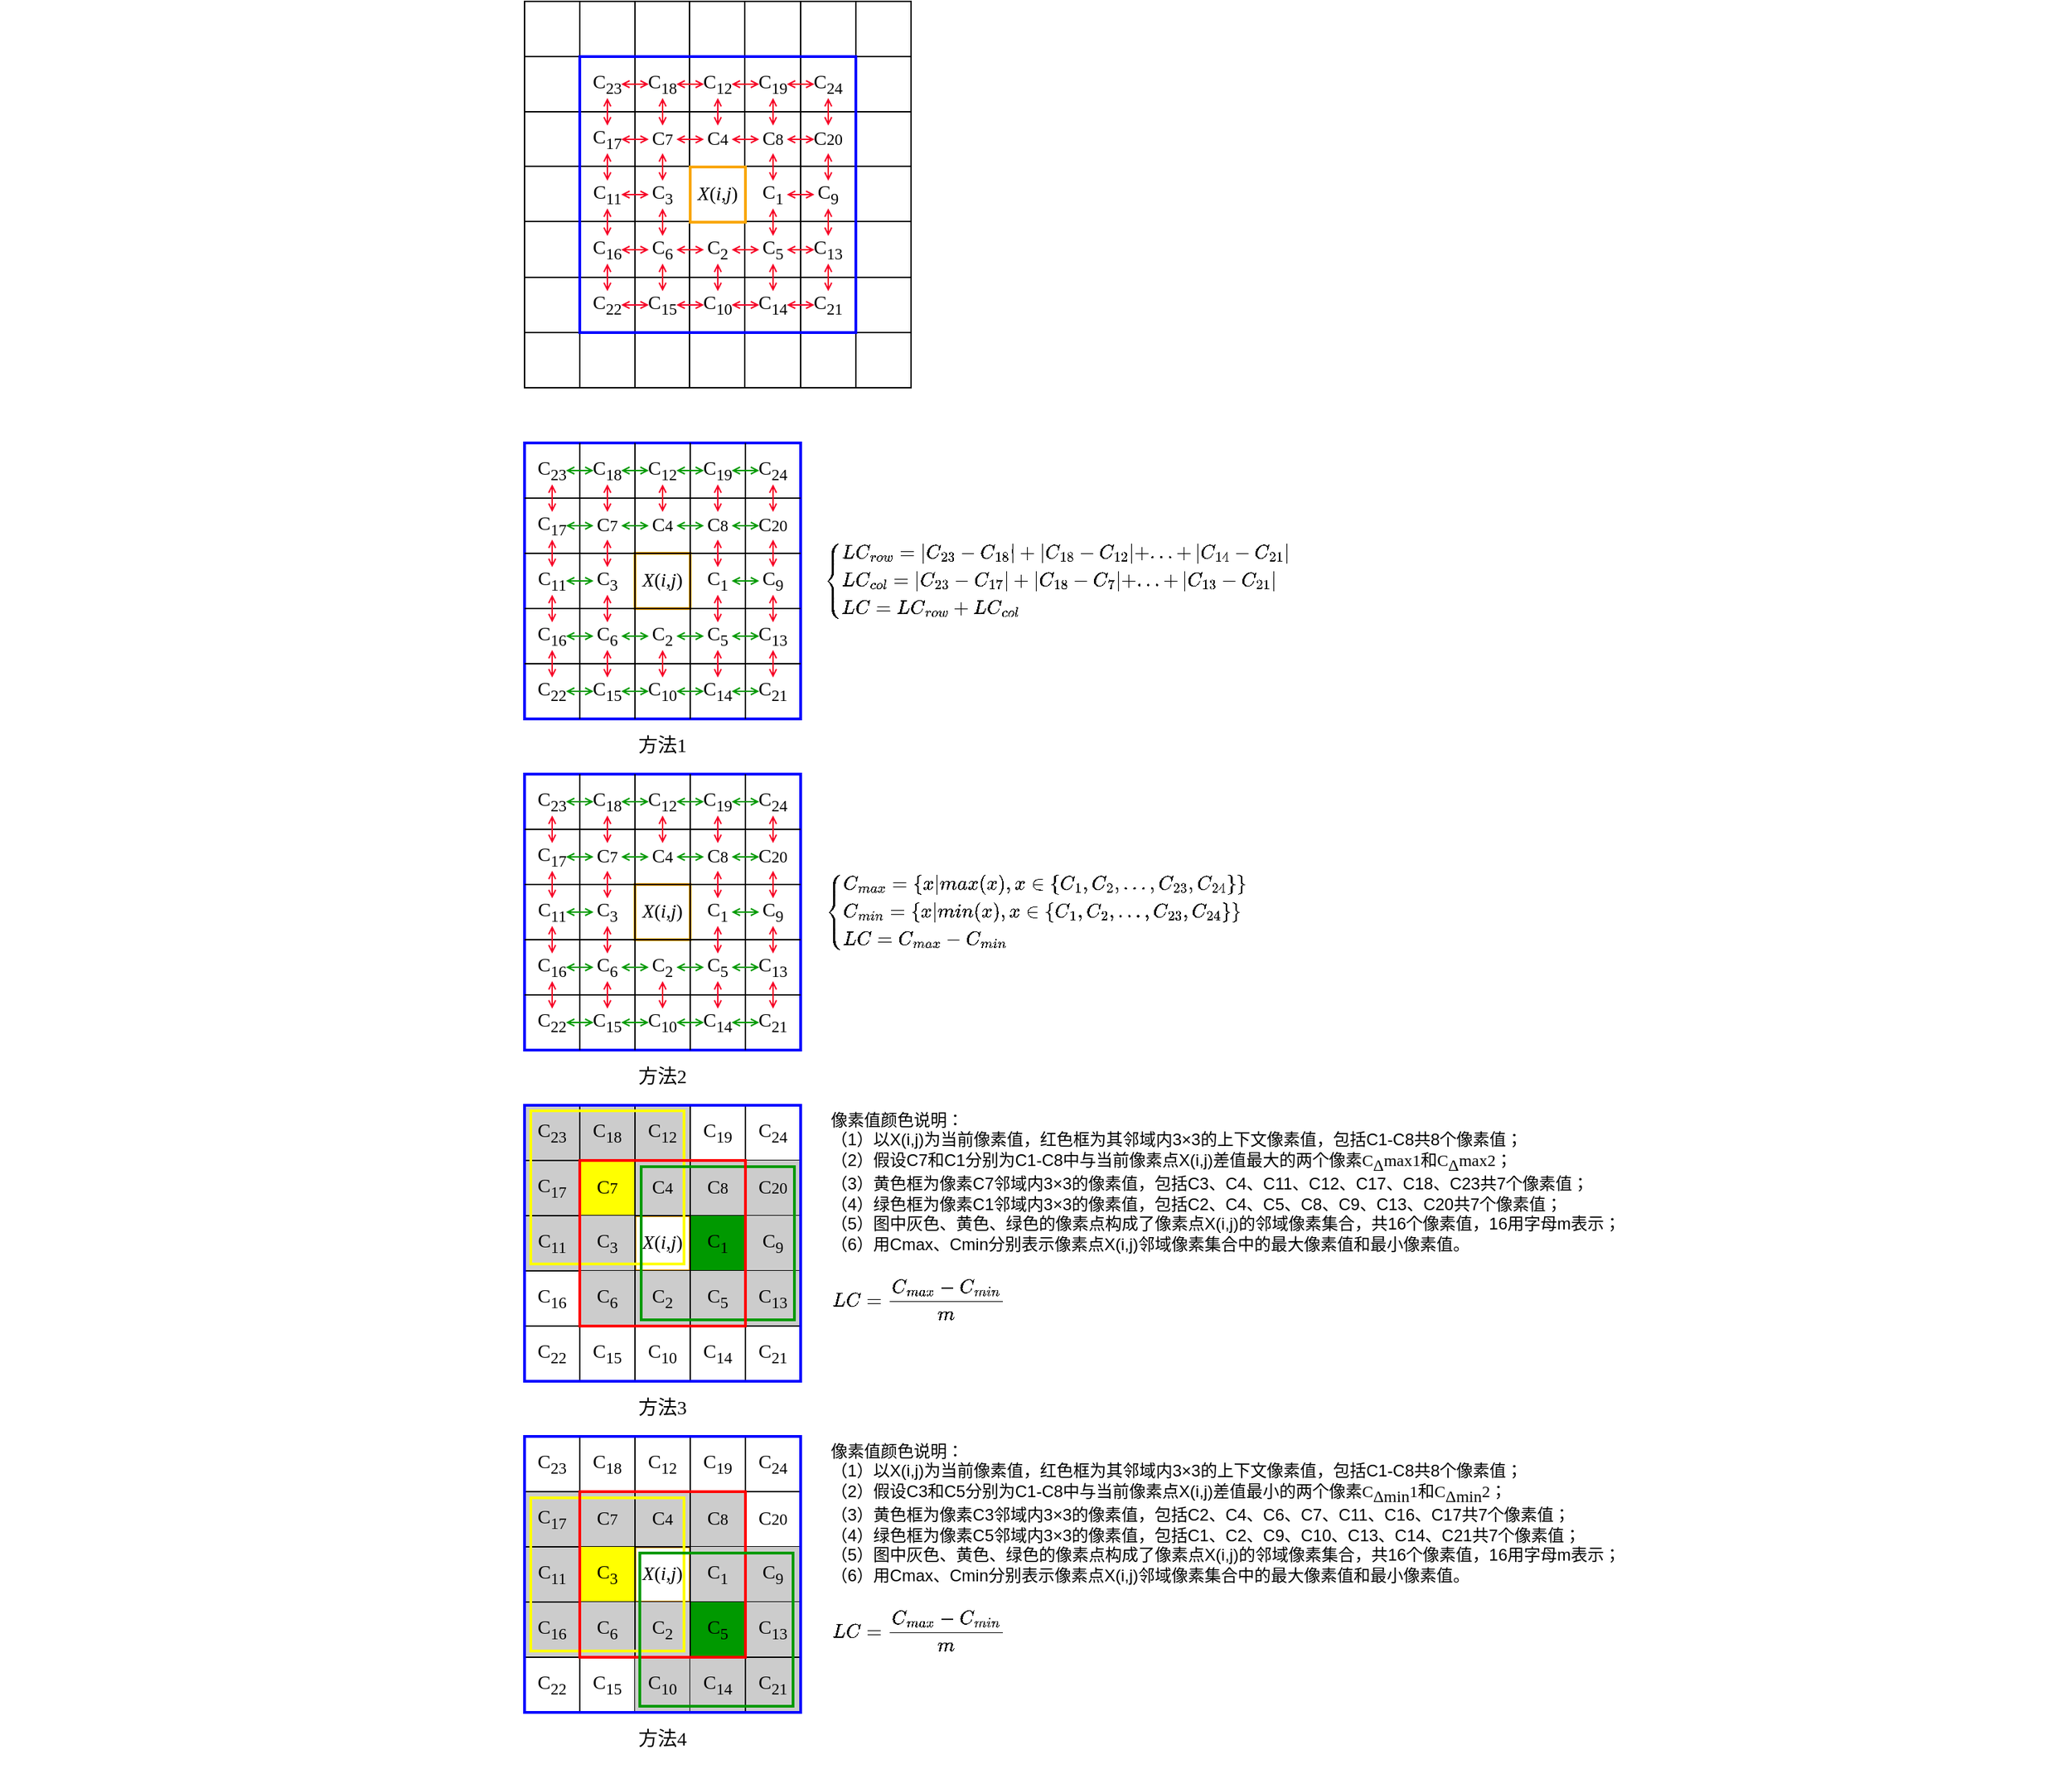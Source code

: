 <mxfile version="16.6.4" type="github"><diagram id="C5RBs43oDa-KdzZeNtuy" name="Page-1"><mxGraphModel dx="1773" dy="588" grid="1" gridSize="10" guides="1" tooltips="1" connect="1" arrows="1" fold="1" page="1" pageScale="1" pageWidth="827" pageHeight="1169" math="1" shadow="0"><root><mxCell id="WIyWlLk6GJQsqaUBKTNV-0"/><mxCell id="WIyWlLk6GJQsqaUBKTNV-1" parent="WIyWlLk6GJQsqaUBKTNV-0"/><mxCell id="-gxEeB3Y2W9WnsFqx0n7-0" value="" style="whiteSpace=wrap;html=1;aspect=fixed;fillColor=none;fontFamily=Times New Roman;" parent="WIyWlLk6GJQsqaUBKTNV-1" vertex="1"><mxGeometry x="80" y="80" width="280" height="280" as="geometry"/></mxCell><mxCell id="-gxEeB3Y2W9WnsFqx0n7-16" value="" style="endArrow=none;html=1;rounded=0;fontFamily=Times New Roman;" parent="WIyWlLk6GJQsqaUBKTNV-1" edge="1"><mxGeometry width="50" height="50" relative="1" as="geometry"><mxPoint x="80" y="120" as="sourcePoint"/><mxPoint x="360" y="120" as="targetPoint"/></mxGeometry></mxCell><mxCell id="-gxEeB3Y2W9WnsFqx0n7-17" value="" style="endArrow=none;html=1;rounded=0;fontFamily=Times New Roman;" parent="WIyWlLk6GJQsqaUBKTNV-1" edge="1"><mxGeometry width="50" height="50" relative="1" as="geometry"><mxPoint x="80" y="160" as="sourcePoint"/><mxPoint x="360" y="160" as="targetPoint"/></mxGeometry></mxCell><mxCell id="-gxEeB3Y2W9WnsFqx0n7-18" value="" style="endArrow=none;html=1;rounded=0;fontFamily=Times New Roman;" parent="WIyWlLk6GJQsqaUBKTNV-1" edge="1"><mxGeometry width="50" height="50" relative="1" as="geometry"><mxPoint x="80" y="199.5" as="sourcePoint"/><mxPoint x="360" y="199.5" as="targetPoint"/></mxGeometry></mxCell><mxCell id="-gxEeB3Y2W9WnsFqx0n7-19" value="" style="endArrow=none;html=1;rounded=0;fontFamily=Times New Roman;" parent="WIyWlLk6GJQsqaUBKTNV-1" edge="1"><mxGeometry width="50" height="50" relative="1" as="geometry"><mxPoint x="80" y="239.5" as="sourcePoint"/><mxPoint x="360" y="239.5" as="targetPoint"/></mxGeometry></mxCell><mxCell id="-gxEeB3Y2W9WnsFqx0n7-20" value="" style="endArrow=none;html=1;rounded=0;fontFamily=Times New Roman;" parent="WIyWlLk6GJQsqaUBKTNV-1" edge="1"><mxGeometry width="50" height="50" relative="1" as="geometry"><mxPoint x="80" y="280" as="sourcePoint"/><mxPoint x="360" y="280" as="targetPoint"/></mxGeometry></mxCell><mxCell id="-gxEeB3Y2W9WnsFqx0n7-21" value="" style="endArrow=none;html=1;rounded=0;fontFamily=Times New Roman;" parent="WIyWlLk6GJQsqaUBKTNV-1" edge="1"><mxGeometry width="50" height="50" relative="1" as="geometry"><mxPoint x="80" y="320" as="sourcePoint"/><mxPoint x="360" y="320" as="targetPoint"/></mxGeometry></mxCell><mxCell id="-gxEeB3Y2W9WnsFqx0n7-22" value="" style="endArrow=none;html=1;rounded=0;fontFamily=Times New Roman;" parent="WIyWlLk6GJQsqaUBKTNV-1" edge="1"><mxGeometry width="50" height="50" relative="1" as="geometry"><mxPoint x="120" y="360" as="sourcePoint"/><mxPoint x="120" y="80" as="targetPoint"/></mxGeometry></mxCell><mxCell id="-gxEeB3Y2W9WnsFqx0n7-23" value="" style="endArrow=none;html=1;rounded=0;fontFamily=Times New Roman;" parent="WIyWlLk6GJQsqaUBKTNV-1" edge="1"><mxGeometry width="50" height="50" relative="1" as="geometry"><mxPoint x="160" y="360" as="sourcePoint"/><mxPoint x="160" y="80" as="targetPoint"/></mxGeometry></mxCell><mxCell id="-gxEeB3Y2W9WnsFqx0n7-24" value="" style="endArrow=none;html=1;rounded=0;fontFamily=Times New Roman;" parent="WIyWlLk6GJQsqaUBKTNV-1" edge="1"><mxGeometry width="50" height="50" relative="1" as="geometry"><mxPoint x="199.5" y="360" as="sourcePoint"/><mxPoint x="199.5" y="80" as="targetPoint"/></mxGeometry></mxCell><mxCell id="-gxEeB3Y2W9WnsFqx0n7-25" value="" style="endArrow=none;html=1;rounded=0;fontFamily=Times New Roman;" parent="WIyWlLk6GJQsqaUBKTNV-1" edge="1"><mxGeometry width="50" height="50" relative="1" as="geometry"><mxPoint x="239.5" y="360" as="sourcePoint"/><mxPoint x="239.5" y="80" as="targetPoint"/></mxGeometry></mxCell><mxCell id="-gxEeB3Y2W9WnsFqx0n7-26" value="" style="endArrow=none;html=1;rounded=0;fontFamily=Times New Roman;" parent="WIyWlLk6GJQsqaUBKTNV-1" edge="1"><mxGeometry width="50" height="50" relative="1" as="geometry"><mxPoint x="280" y="360" as="sourcePoint"/><mxPoint x="280" y="80" as="targetPoint"/></mxGeometry></mxCell><mxCell id="-gxEeB3Y2W9WnsFqx0n7-27" value="" style="endArrow=none;html=1;rounded=0;fontFamily=Times New Roman;" parent="WIyWlLk6GJQsqaUBKTNV-1" edge="1"><mxGeometry width="50" height="50" relative="1" as="geometry"><mxPoint x="320" y="360" as="sourcePoint"/><mxPoint x="320" y="80" as="targetPoint"/></mxGeometry></mxCell><mxCell id="-gxEeB3Y2W9WnsFqx0n7-28" value="" style="whiteSpace=wrap;html=1;aspect=fixed;fillColor=none;strokeColor=#F9A602;strokeWidth=2;fontFamily=Times New Roman;" parent="WIyWlLk6GJQsqaUBKTNV-1" vertex="1"><mxGeometry x="200" y="200" width="40" height="40" as="geometry"/></mxCell><mxCell id="-gxEeB3Y2W9WnsFqx0n7-29" value="" style="whiteSpace=wrap;html=1;aspect=fixed;strokeColor=#0000FF;strokeWidth=2;fillColor=none;fontFamily=Times New Roman;" parent="WIyWlLk6GJQsqaUBKTNV-1" vertex="1"><mxGeometry x="120" y="120" width="200" height="200" as="geometry"/></mxCell><mxCell id="-gxEeB3Y2W9WnsFqx0n7-63" value="&lt;font style=&quot;font-size: 14px&quot;&gt;C&lt;sub&gt;17&lt;/sub&gt;&lt;/font&gt;" style="text;html=1;strokeColor=none;fillColor=none;align=center;verticalAlign=middle;whiteSpace=wrap;rounded=0;fontFamily=Times New Roman;" parent="WIyWlLk6GJQsqaUBKTNV-1" vertex="1"><mxGeometry x="120" y="160" width="40" height="40" as="geometry"/></mxCell><mxCell id="-gxEeB3Y2W9WnsFqx0n7-64" value="&lt;font style=&quot;font-size: 14px&quot;&gt;C&lt;sub&gt;23&lt;/sub&gt;&lt;/font&gt;" style="text;html=1;strokeColor=none;fillColor=none;align=center;verticalAlign=middle;whiteSpace=wrap;rounded=0;fontFamily=Times New Roman;" parent="WIyWlLk6GJQsqaUBKTNV-1" vertex="1"><mxGeometry x="120" y="120" width="40" height="40" as="geometry"/></mxCell><mxCell id="-gxEeB3Y2W9WnsFqx0n7-65" value="&lt;font style=&quot;font-size: 14px&quot;&gt;C&lt;sub&gt;18&lt;/sub&gt;&lt;/font&gt;" style="text;html=1;strokeColor=none;fillColor=none;align=center;verticalAlign=middle;whiteSpace=wrap;rounded=0;fontFamily=Times New Roman;" parent="WIyWlLk6GJQsqaUBKTNV-1" vertex="1"><mxGeometry x="160" y="120" width="40" height="40" as="geometry"/></mxCell><mxCell id="-gxEeB3Y2W9WnsFqx0n7-66" value="&lt;font style=&quot;font-size: 14px&quot;&gt;C&lt;sub&gt;12&lt;/sub&gt;&lt;/font&gt;" style="text;html=1;strokeColor=none;fillColor=none;align=center;verticalAlign=middle;whiteSpace=wrap;rounded=0;fontFamily=Times New Roman;" parent="WIyWlLk6GJQsqaUBKTNV-1" vertex="1"><mxGeometry x="200" y="120" width="40" height="40" as="geometry"/></mxCell><mxCell id="-gxEeB3Y2W9WnsFqx0n7-67" value="&lt;font style=&quot;font-size: 14px&quot;&gt;C&lt;sub&gt;19&lt;/sub&gt;&lt;/font&gt;" style="text;html=1;strokeColor=none;fillColor=none;align=center;verticalAlign=middle;whiteSpace=wrap;rounded=0;fontFamily=Times New Roman;" parent="WIyWlLk6GJQsqaUBKTNV-1" vertex="1"><mxGeometry x="240" y="120" width="40" height="40" as="geometry"/></mxCell><mxCell id="-gxEeB3Y2W9WnsFqx0n7-68" value="&lt;font style=&quot;font-size: 14px&quot;&gt;C&lt;sub&gt;24&lt;/sub&gt;&lt;/font&gt;" style="text;html=1;strokeColor=none;fillColor=none;align=center;verticalAlign=middle;whiteSpace=wrap;rounded=0;fontFamily=Times New Roman;" parent="WIyWlLk6GJQsqaUBKTNV-1" vertex="1"><mxGeometry x="280" y="120" width="40" height="40" as="geometry"/></mxCell><mxCell id="-gxEeB3Y2W9WnsFqx0n7-69" value="&lt;font&gt;&lt;font style=&quot;font-size: 14px&quot;&gt;C&lt;/font&gt;&lt;font style=&quot;font-size: 11.667px&quot;&gt;7&lt;/font&gt;&lt;/font&gt;" style="text;html=1;strokeColor=none;fillColor=none;align=center;verticalAlign=middle;whiteSpace=wrap;rounded=0;fontFamily=Times New Roman;" parent="WIyWlLk6GJQsqaUBKTNV-1" vertex="1"><mxGeometry x="160" y="160" width="40" height="40" as="geometry"/></mxCell><mxCell id="-gxEeB3Y2W9WnsFqx0n7-70" value="&lt;font style=&quot;font-size: 14px&quot;&gt;C&lt;/font&gt;&lt;font style=&quot;font-size: 11.667px&quot;&gt;4&lt;/font&gt;" style="text;html=1;strokeColor=none;fillColor=none;align=center;verticalAlign=middle;whiteSpace=wrap;rounded=0;fontFamily=Times New Roman;" parent="WIyWlLk6GJQsqaUBKTNV-1" vertex="1"><mxGeometry x="200" y="160" width="40" height="40" as="geometry"/></mxCell><mxCell id="-gxEeB3Y2W9WnsFqx0n7-71" value="&lt;font style=&quot;font-size: 14px&quot;&gt;C&lt;/font&gt;&lt;font style=&quot;font-size: 11.667px&quot;&gt;8&lt;/font&gt;" style="text;html=1;strokeColor=none;fillColor=none;align=center;verticalAlign=middle;whiteSpace=wrap;rounded=0;fontFamily=Times New Roman;" parent="WIyWlLk6GJQsqaUBKTNV-1" vertex="1"><mxGeometry x="240" y="160" width="40" height="40" as="geometry"/></mxCell><mxCell id="-gxEeB3Y2W9WnsFqx0n7-72" value="&lt;font style=&quot;font-size: 14px&quot;&gt;C&lt;/font&gt;&lt;font style=&quot;font-size: 11.667px&quot;&gt;20&lt;/font&gt;" style="text;html=1;strokeColor=none;fillColor=none;align=center;verticalAlign=middle;whiteSpace=wrap;rounded=0;fontFamily=Times New Roman;" parent="WIyWlLk6GJQsqaUBKTNV-1" vertex="1"><mxGeometry x="280" y="160" width="40" height="40" as="geometry"/></mxCell><mxCell id="-gxEeB3Y2W9WnsFqx0n7-73" value="&lt;font style=&quot;font-size: 14px&quot;&gt;C&lt;sub&gt;11&lt;/sub&gt;&lt;/font&gt;" style="text;html=1;strokeColor=none;fillColor=none;align=center;verticalAlign=middle;whiteSpace=wrap;rounded=0;fontFamily=Times New Roman;" parent="WIyWlLk6GJQsqaUBKTNV-1" vertex="1"><mxGeometry x="120" y="200" width="40" height="40" as="geometry"/></mxCell><mxCell id="-gxEeB3Y2W9WnsFqx0n7-74" value="&lt;font style=&quot;font-size: 14px&quot;&gt;C&lt;sub&gt;16&lt;/sub&gt;&lt;/font&gt;" style="text;html=1;strokeColor=none;fillColor=none;align=center;verticalAlign=middle;whiteSpace=wrap;rounded=0;fontFamily=Times New Roman;" parent="WIyWlLk6GJQsqaUBKTNV-1" vertex="1"><mxGeometry x="120" y="240" width="40" height="40" as="geometry"/></mxCell><mxCell id="-gxEeB3Y2W9WnsFqx0n7-75" value="&lt;font style=&quot;font-size: 14px&quot;&gt;C&lt;sub&gt;3&lt;/sub&gt;&lt;/font&gt;" style="text;html=1;strokeColor=none;fillColor=none;align=center;verticalAlign=middle;whiteSpace=wrap;rounded=0;fontFamily=Times New Roman;" parent="WIyWlLk6GJQsqaUBKTNV-1" vertex="1"><mxGeometry x="160" y="200" width="40" height="40" as="geometry"/></mxCell><mxCell id="-gxEeB3Y2W9WnsFqx0n7-76" value="&lt;span style=&quot;font-size: 14px&quot;&gt;&lt;i&gt;X&lt;/i&gt;(&lt;i&gt;i&lt;/i&gt;,&lt;i&gt;j&lt;/i&gt;)&lt;/span&gt;" style="text;html=1;strokeColor=none;fillColor=none;align=center;verticalAlign=middle;whiteSpace=wrap;rounded=0;fontFamily=Times New Roman;" parent="WIyWlLk6GJQsqaUBKTNV-1" vertex="1"><mxGeometry x="200" y="200" width="40" height="40" as="geometry"/></mxCell><mxCell id="-gxEeB3Y2W9WnsFqx0n7-77" value="&lt;font style=&quot;font-size: 14px&quot;&gt;C&lt;sub&gt;1&lt;/sub&gt;&lt;/font&gt;" style="text;html=1;strokeColor=none;fillColor=none;align=center;verticalAlign=middle;whiteSpace=wrap;rounded=0;fontFamily=Times New Roman;" parent="WIyWlLk6GJQsqaUBKTNV-1" vertex="1"><mxGeometry x="240" y="200" width="40" height="40" as="geometry"/></mxCell><mxCell id="-gxEeB3Y2W9WnsFqx0n7-78" value="&lt;font style=&quot;font-size: 14px&quot;&gt;C&lt;sub&gt;9&lt;/sub&gt;&lt;/font&gt;" style="text;html=1;strokeColor=none;fillColor=none;align=center;verticalAlign=middle;whiteSpace=wrap;rounded=0;fontFamily=Times New Roman;" parent="WIyWlLk6GJQsqaUBKTNV-1" vertex="1"><mxGeometry x="280" y="200" width="40" height="40" as="geometry"/></mxCell><mxCell id="-gxEeB3Y2W9WnsFqx0n7-79" value="&lt;font style=&quot;font-size: 14px&quot;&gt;C&lt;sub&gt;6&lt;/sub&gt;&lt;/font&gt;" style="text;html=1;strokeColor=none;fillColor=none;align=center;verticalAlign=middle;whiteSpace=wrap;rounded=0;fontFamily=Times New Roman;" parent="WIyWlLk6GJQsqaUBKTNV-1" vertex="1"><mxGeometry x="160" y="240" width="40" height="40" as="geometry"/></mxCell><mxCell id="-gxEeB3Y2W9WnsFqx0n7-80" value="&lt;font style=&quot;font-size: 14px&quot;&gt;C&lt;sub&gt;2&lt;/sub&gt;&lt;/font&gt;" style="text;html=1;strokeColor=none;fillColor=none;align=center;verticalAlign=middle;whiteSpace=wrap;rounded=0;fontFamily=Times New Roman;" parent="WIyWlLk6GJQsqaUBKTNV-1" vertex="1"><mxGeometry x="200" y="240" width="40" height="40" as="geometry"/></mxCell><mxCell id="-gxEeB3Y2W9WnsFqx0n7-81" value="&lt;font style=&quot;font-size: 14px&quot;&gt;C&lt;sub&gt;5&lt;/sub&gt;&lt;/font&gt;" style="text;html=1;strokeColor=none;fillColor=none;align=center;verticalAlign=middle;whiteSpace=wrap;rounded=0;fontFamily=Times New Roman;" parent="WIyWlLk6GJQsqaUBKTNV-1" vertex="1"><mxGeometry x="240" y="240" width="40" height="40" as="geometry"/></mxCell><mxCell id="-gxEeB3Y2W9WnsFqx0n7-82" value="&lt;font style=&quot;font-size: 14px&quot;&gt;C&lt;sub&gt;13&lt;/sub&gt;&lt;/font&gt;" style="text;html=1;strokeColor=none;fillColor=none;align=center;verticalAlign=middle;whiteSpace=wrap;rounded=0;fontFamily=Times New Roman;" parent="WIyWlLk6GJQsqaUBKTNV-1" vertex="1"><mxGeometry x="280" y="240" width="40" height="40" as="geometry"/></mxCell><mxCell id="-gxEeB3Y2W9WnsFqx0n7-83" value="&lt;font style=&quot;font-size: 14px&quot;&gt;C&lt;sub&gt;22&lt;/sub&gt;&lt;/font&gt;" style="text;html=1;strokeColor=none;fillColor=none;align=center;verticalAlign=middle;whiteSpace=wrap;rounded=0;fontFamily=Times New Roman;" parent="WIyWlLk6GJQsqaUBKTNV-1" vertex="1"><mxGeometry x="120" y="280" width="40" height="40" as="geometry"/></mxCell><mxCell id="-gxEeB3Y2W9WnsFqx0n7-84" value="&lt;font style=&quot;font-size: 14px&quot;&gt;C&lt;sub&gt;15&lt;/sub&gt;&lt;/font&gt;" style="text;html=1;strokeColor=none;fillColor=none;align=center;verticalAlign=middle;whiteSpace=wrap;rounded=0;fontFamily=Times New Roman;" parent="WIyWlLk6GJQsqaUBKTNV-1" vertex="1"><mxGeometry x="160" y="280" width="40" height="40" as="geometry"/></mxCell><mxCell id="-gxEeB3Y2W9WnsFqx0n7-85" value="&lt;font style=&quot;font-size: 14px&quot;&gt;C&lt;sub&gt;10&lt;/sub&gt;&lt;/font&gt;" style="text;html=1;strokeColor=none;fillColor=none;align=center;verticalAlign=middle;whiteSpace=wrap;rounded=0;fontFamily=Times New Roman;" parent="WIyWlLk6GJQsqaUBKTNV-1" vertex="1"><mxGeometry x="200" y="280" width="40" height="40" as="geometry"/></mxCell><mxCell id="-gxEeB3Y2W9WnsFqx0n7-86" value="&lt;font style=&quot;font-size: 14px&quot;&gt;C&lt;sub&gt;14&lt;/sub&gt;&lt;/font&gt;" style="text;html=1;strokeColor=none;fillColor=none;align=center;verticalAlign=middle;whiteSpace=wrap;rounded=0;fontFamily=Times New Roman;" parent="WIyWlLk6GJQsqaUBKTNV-1" vertex="1"><mxGeometry x="240" y="280" width="40" height="40" as="geometry"/></mxCell><mxCell id="-gxEeB3Y2W9WnsFqx0n7-87" value="&lt;font style=&quot;font-size: 14px&quot;&gt;C&lt;sub&gt;21&lt;/sub&gt;&lt;/font&gt;" style="text;html=1;strokeColor=none;fillColor=none;align=center;verticalAlign=middle;whiteSpace=wrap;rounded=0;fontFamily=Times New Roman;" parent="WIyWlLk6GJQsqaUBKTNV-1" vertex="1"><mxGeometry x="280" y="280" width="40" height="40" as="geometry"/></mxCell><mxCell id="-gxEeB3Y2W9WnsFqx0n7-93" value="" style="group;fontFamily=Times New Roman;" parent="WIyWlLk6GJQsqaUBKTNV-1" vertex="1" connectable="0"><mxGeometry x="150" y="140" width="140" as="geometry"/></mxCell><mxCell id="-gxEeB3Y2W9WnsFqx0n7-94" value="" style="endArrow=open;startArrow=open;html=1;rounded=0;startFill=0;endFill=0;startSize=4;endSize=4;jumpSize=5;jumpStyle=none;strokeColor=#f60025;fontFamily=Times New Roman;" parent="-gxEeB3Y2W9WnsFqx0n7-93" edge="1"><mxGeometry width="50" height="50" relative="1" as="geometry"><mxPoint x="20" as="sourcePoint"/><mxPoint as="targetPoint"/></mxGeometry></mxCell><mxCell id="-gxEeB3Y2W9WnsFqx0n7-95" value="" style="endArrow=open;startArrow=open;html=1;rounded=0;startFill=0;endFill=0;startSize=4;endSize=4;jumpSize=5;jumpStyle=none;strokeColor=#f60025;fontFamily=Times New Roman;" parent="-gxEeB3Y2W9WnsFqx0n7-93" edge="1"><mxGeometry width="50" height="50" relative="1" as="geometry"><mxPoint x="60" as="sourcePoint"/><mxPoint x="40" as="targetPoint"/></mxGeometry></mxCell><mxCell id="-gxEeB3Y2W9WnsFqx0n7-96" value="" style="endArrow=open;startArrow=open;html=1;rounded=0;startFill=0;endFill=0;startSize=4;endSize=4;jumpSize=5;jumpStyle=none;strokeColor=#f60025;fontFamily=Times New Roman;" parent="-gxEeB3Y2W9WnsFqx0n7-93" edge="1"><mxGeometry width="50" height="50" relative="1" as="geometry"><mxPoint x="140" as="sourcePoint"/><mxPoint x="120" as="targetPoint"/></mxGeometry></mxCell><mxCell id="-gxEeB3Y2W9WnsFqx0n7-97" value="" style="endArrow=open;startArrow=open;html=1;rounded=0;startFill=0;endFill=0;startSize=4;endSize=4;jumpSize=5;jumpStyle=none;strokeColor=#f60025;fontFamily=Times New Roman;" parent="-gxEeB3Y2W9WnsFqx0n7-93" edge="1"><mxGeometry width="50" height="50" relative="1" as="geometry"><mxPoint x="100" as="sourcePoint"/><mxPoint x="80" as="targetPoint"/></mxGeometry></mxCell><mxCell id="-gxEeB3Y2W9WnsFqx0n7-98" value="" style="group;fontFamily=Times New Roman;" parent="WIyWlLk6GJQsqaUBKTNV-1" vertex="1" connectable="0"><mxGeometry x="150" y="180" width="140" as="geometry"/></mxCell><mxCell id="-gxEeB3Y2W9WnsFqx0n7-99" value="" style="endArrow=open;startArrow=open;html=1;rounded=0;startFill=0;endFill=0;startSize=4;endSize=4;jumpSize=5;jumpStyle=none;strokeColor=#f60025;fontFamily=Times New Roman;" parent="-gxEeB3Y2W9WnsFqx0n7-98" edge="1"><mxGeometry width="50" height="50" relative="1" as="geometry"><mxPoint x="20" as="sourcePoint"/><mxPoint as="targetPoint"/></mxGeometry></mxCell><mxCell id="-gxEeB3Y2W9WnsFqx0n7-100" value="" style="endArrow=open;startArrow=open;html=1;rounded=0;startFill=0;endFill=0;startSize=4;endSize=4;jumpSize=5;jumpStyle=none;strokeColor=#f60025;fontFamily=Times New Roman;" parent="-gxEeB3Y2W9WnsFqx0n7-98" edge="1"><mxGeometry width="50" height="50" relative="1" as="geometry"><mxPoint x="60" as="sourcePoint"/><mxPoint x="40" as="targetPoint"/></mxGeometry></mxCell><mxCell id="-gxEeB3Y2W9WnsFqx0n7-101" value="" style="endArrow=open;startArrow=open;html=1;rounded=0;startFill=0;endFill=0;startSize=4;endSize=4;jumpSize=5;jumpStyle=none;strokeColor=#f60025;fontFamily=Times New Roman;" parent="-gxEeB3Y2W9WnsFqx0n7-98" edge="1"><mxGeometry width="50" height="50" relative="1" as="geometry"><mxPoint x="140" as="sourcePoint"/><mxPoint x="120" as="targetPoint"/></mxGeometry></mxCell><mxCell id="-gxEeB3Y2W9WnsFqx0n7-102" value="" style="endArrow=open;startArrow=open;html=1;rounded=0;startFill=0;endFill=0;startSize=4;endSize=4;jumpSize=5;jumpStyle=none;strokeColor=#f60025;fontFamily=Times New Roman;" parent="-gxEeB3Y2W9WnsFqx0n7-98" edge="1"><mxGeometry width="50" height="50" relative="1" as="geometry"><mxPoint x="100" as="sourcePoint"/><mxPoint x="80" as="targetPoint"/></mxGeometry></mxCell><mxCell id="-gxEeB3Y2W9WnsFqx0n7-103" value="" style="group;fontFamily=Times New Roman;" parent="WIyWlLk6GJQsqaUBKTNV-1" vertex="1" connectable="0"><mxGeometry x="150" y="220" width="140" as="geometry"/></mxCell><mxCell id="-gxEeB3Y2W9WnsFqx0n7-104" value="" style="endArrow=open;startArrow=open;html=1;rounded=0;startFill=0;endFill=0;startSize=4;endSize=4;jumpSize=5;jumpStyle=none;strokeColor=#f60025;fontFamily=Times New Roman;" parent="-gxEeB3Y2W9WnsFqx0n7-103" edge="1"><mxGeometry width="50" height="50" relative="1" as="geometry"><mxPoint x="20" as="sourcePoint"/><mxPoint as="targetPoint"/></mxGeometry></mxCell><mxCell id="-gxEeB3Y2W9WnsFqx0n7-106" value="" style="endArrow=open;startArrow=open;html=1;rounded=0;startFill=0;endFill=0;startSize=4;endSize=4;jumpSize=5;jumpStyle=none;strokeColor=#f60025;fontFamily=Times New Roman;" parent="-gxEeB3Y2W9WnsFqx0n7-103" edge="1"><mxGeometry width="50" height="50" relative="1" as="geometry"><mxPoint x="140" as="sourcePoint"/><mxPoint x="120" as="targetPoint"/></mxGeometry></mxCell><mxCell id="-gxEeB3Y2W9WnsFqx0n7-108" value="" style="group;fontFamily=Times New Roman;" parent="WIyWlLk6GJQsqaUBKTNV-1" vertex="1" connectable="0"><mxGeometry x="150" y="260" width="140" as="geometry"/></mxCell><mxCell id="-gxEeB3Y2W9WnsFqx0n7-109" value="" style="endArrow=open;startArrow=open;html=1;rounded=0;startFill=0;endFill=0;startSize=4;endSize=4;jumpSize=5;jumpStyle=none;strokeColor=#f60025;fontFamily=Times New Roman;" parent="-gxEeB3Y2W9WnsFqx0n7-108" edge="1"><mxGeometry width="50" height="50" relative="1" as="geometry"><mxPoint x="20" as="sourcePoint"/><mxPoint as="targetPoint"/></mxGeometry></mxCell><mxCell id="-gxEeB3Y2W9WnsFqx0n7-110" value="" style="endArrow=open;startArrow=open;html=1;rounded=0;startFill=0;endFill=0;startSize=4;endSize=4;jumpSize=5;jumpStyle=none;strokeColor=#f60025;fontFamily=Times New Roman;" parent="-gxEeB3Y2W9WnsFqx0n7-108" edge="1"><mxGeometry width="50" height="50" relative="1" as="geometry"><mxPoint x="60" as="sourcePoint"/><mxPoint x="40" as="targetPoint"/></mxGeometry></mxCell><mxCell id="-gxEeB3Y2W9WnsFqx0n7-111" value="" style="endArrow=open;startArrow=open;html=1;rounded=0;startFill=0;endFill=0;startSize=4;endSize=4;jumpSize=5;jumpStyle=none;strokeColor=#f60025;fontFamily=Times New Roman;" parent="-gxEeB3Y2W9WnsFqx0n7-108" edge="1"><mxGeometry width="50" height="50" relative="1" as="geometry"><mxPoint x="140" as="sourcePoint"/><mxPoint x="120" as="targetPoint"/></mxGeometry></mxCell><mxCell id="-gxEeB3Y2W9WnsFqx0n7-112" value="" style="endArrow=open;startArrow=open;html=1;rounded=0;startFill=0;endFill=0;startSize=4;endSize=4;jumpSize=5;jumpStyle=none;strokeColor=#f60025;fontFamily=Times New Roman;" parent="-gxEeB3Y2W9WnsFqx0n7-108" edge="1"><mxGeometry width="50" height="50" relative="1" as="geometry"><mxPoint x="100" as="sourcePoint"/><mxPoint x="80" as="targetPoint"/></mxGeometry></mxCell><mxCell id="-gxEeB3Y2W9WnsFqx0n7-113" value="" style="group;fontFamily=Times New Roman;" parent="WIyWlLk6GJQsqaUBKTNV-1" vertex="1" connectable="0"><mxGeometry x="150" y="300" width="140" as="geometry"/></mxCell><mxCell id="-gxEeB3Y2W9WnsFqx0n7-114" value="" style="endArrow=open;startArrow=open;html=1;rounded=0;startFill=0;endFill=0;startSize=4;endSize=4;jumpSize=5;jumpStyle=none;strokeColor=#f60025;fontFamily=Times New Roman;" parent="-gxEeB3Y2W9WnsFqx0n7-113" edge="1"><mxGeometry width="50" height="50" relative="1" as="geometry"><mxPoint x="20" as="sourcePoint"/><mxPoint as="targetPoint"/></mxGeometry></mxCell><mxCell id="-gxEeB3Y2W9WnsFqx0n7-115" value="" style="endArrow=open;startArrow=open;html=1;rounded=0;startFill=0;endFill=0;startSize=4;endSize=4;jumpSize=5;jumpStyle=none;strokeColor=#f60025;fontFamily=Times New Roman;" parent="-gxEeB3Y2W9WnsFqx0n7-113" edge="1"><mxGeometry width="50" height="50" relative="1" as="geometry"><mxPoint x="60" as="sourcePoint"/><mxPoint x="40" as="targetPoint"/></mxGeometry></mxCell><mxCell id="-gxEeB3Y2W9WnsFqx0n7-116" value="" style="endArrow=open;startArrow=open;html=1;rounded=0;startFill=0;endFill=0;startSize=4;endSize=4;jumpSize=5;jumpStyle=none;strokeColor=#f60025;fontFamily=Times New Roman;" parent="-gxEeB3Y2W9WnsFqx0n7-113" edge="1"><mxGeometry width="50" height="50" relative="1" as="geometry"><mxPoint x="140" as="sourcePoint"/><mxPoint x="120" as="targetPoint"/></mxGeometry></mxCell><mxCell id="-gxEeB3Y2W9WnsFqx0n7-117" value="" style="endArrow=open;startArrow=open;html=1;rounded=0;startFill=0;endFill=0;startSize=4;endSize=4;jumpSize=5;jumpStyle=none;strokeColor=#f60025;fontFamily=Times New Roman;" parent="-gxEeB3Y2W9WnsFqx0n7-113" edge="1"><mxGeometry width="50" height="50" relative="1" as="geometry"><mxPoint x="100" as="sourcePoint"/><mxPoint x="80" as="targetPoint"/></mxGeometry></mxCell><mxCell id="-gxEeB3Y2W9WnsFqx0n7-118" value="" style="group;fontFamily=Times New Roman;rotation=90;" parent="WIyWlLk6GJQsqaUBKTNV-1" vertex="1" connectable="0"><mxGeometry x="70" y="220" width="140" as="geometry"/></mxCell><mxCell id="-gxEeB3Y2W9WnsFqx0n7-119" value="" style="endArrow=open;startArrow=open;html=1;rounded=0;startFill=0;endFill=0;startSize=4;endSize=4;jumpSize=5;jumpStyle=none;strokeColor=#f60025;fontFamily=Times New Roman;" parent="-gxEeB3Y2W9WnsFqx0n7-118" edge="1"><mxGeometry width="50" height="50" relative="1" as="geometry"><mxPoint x="70" y="-50" as="sourcePoint"/><mxPoint x="70" y="-70" as="targetPoint"/></mxGeometry></mxCell><mxCell id="-gxEeB3Y2W9WnsFqx0n7-120" value="" style="endArrow=open;startArrow=open;html=1;rounded=0;startFill=0;endFill=0;startSize=4;endSize=4;jumpSize=5;jumpStyle=none;strokeColor=#f60025;fontFamily=Times New Roman;" parent="-gxEeB3Y2W9WnsFqx0n7-118" edge="1"><mxGeometry width="50" height="50" relative="1" as="geometry"><mxPoint x="70" y="-10" as="sourcePoint"/><mxPoint x="70" y="-30" as="targetPoint"/></mxGeometry></mxCell><mxCell id="-gxEeB3Y2W9WnsFqx0n7-121" value="" style="endArrow=open;startArrow=open;html=1;rounded=0;startFill=0;endFill=0;startSize=4;endSize=4;jumpSize=5;jumpStyle=none;strokeColor=#f60025;fontFamily=Times New Roman;" parent="-gxEeB3Y2W9WnsFqx0n7-118" edge="1"><mxGeometry width="50" height="50" relative="1" as="geometry"><mxPoint x="70" y="70" as="sourcePoint"/><mxPoint x="70" y="50" as="targetPoint"/></mxGeometry></mxCell><mxCell id="-gxEeB3Y2W9WnsFqx0n7-122" value="" style="endArrow=open;startArrow=open;html=1;rounded=0;startFill=0;endFill=0;startSize=4;endSize=4;jumpSize=5;jumpStyle=none;strokeColor=#f60025;fontFamily=Times New Roman;" parent="-gxEeB3Y2W9WnsFqx0n7-118" edge="1"><mxGeometry width="50" height="50" relative="1" as="geometry"><mxPoint x="70" y="30" as="sourcePoint"/><mxPoint x="70" y="10" as="targetPoint"/></mxGeometry></mxCell><mxCell id="-gxEeB3Y2W9WnsFqx0n7-123" value="" style="group;fontFamily=Times New Roman;rotation=90;" parent="WIyWlLk6GJQsqaUBKTNV-1" vertex="1" connectable="0"><mxGeometry x="110" y="220" width="140" as="geometry"/></mxCell><mxCell id="-gxEeB3Y2W9WnsFqx0n7-124" value="" style="endArrow=open;startArrow=open;html=1;rounded=0;startFill=0;endFill=0;startSize=4;endSize=4;jumpSize=5;jumpStyle=none;strokeColor=#f60025;fontFamily=Times New Roman;" parent="-gxEeB3Y2W9WnsFqx0n7-123" edge="1"><mxGeometry width="50" height="50" relative="1" as="geometry"><mxPoint x="70" y="-50" as="sourcePoint"/><mxPoint x="70" y="-70" as="targetPoint"/></mxGeometry></mxCell><mxCell id="-gxEeB3Y2W9WnsFqx0n7-125" value="" style="endArrow=open;startArrow=open;html=1;rounded=0;startFill=0;endFill=0;startSize=4;endSize=4;jumpSize=5;jumpStyle=none;strokeColor=#f60025;fontFamily=Times New Roman;" parent="-gxEeB3Y2W9WnsFqx0n7-123" edge="1"><mxGeometry width="50" height="50" relative="1" as="geometry"><mxPoint x="70" y="-10" as="sourcePoint"/><mxPoint x="70" y="-30" as="targetPoint"/></mxGeometry></mxCell><mxCell id="-gxEeB3Y2W9WnsFqx0n7-126" value="" style="endArrow=open;startArrow=open;html=1;rounded=0;startFill=0;endFill=0;startSize=4;endSize=4;jumpSize=5;jumpStyle=none;strokeColor=#f60025;fontFamily=Times New Roman;" parent="-gxEeB3Y2W9WnsFqx0n7-123" edge="1"><mxGeometry width="50" height="50" relative="1" as="geometry"><mxPoint x="70" y="70" as="sourcePoint"/><mxPoint x="70" y="50" as="targetPoint"/></mxGeometry></mxCell><mxCell id="-gxEeB3Y2W9WnsFqx0n7-127" value="" style="endArrow=open;startArrow=open;html=1;rounded=0;startFill=0;endFill=0;startSize=4;endSize=4;jumpSize=5;jumpStyle=none;strokeColor=#f60025;fontFamily=Times New Roman;" parent="-gxEeB3Y2W9WnsFqx0n7-123" edge="1"><mxGeometry width="50" height="50" relative="1" as="geometry"><mxPoint x="70" y="30" as="sourcePoint"/><mxPoint x="70" y="10" as="targetPoint"/></mxGeometry></mxCell><mxCell id="-gxEeB3Y2W9WnsFqx0n7-128" value="" style="group;fontFamily=Times New Roman;rotation=90;" parent="WIyWlLk6GJQsqaUBKTNV-1" vertex="1" connectable="0"><mxGeometry x="150" y="220" width="140" as="geometry"/></mxCell><mxCell id="-gxEeB3Y2W9WnsFqx0n7-129" value="" style="endArrow=open;startArrow=open;html=1;rounded=0;startFill=0;endFill=0;startSize=4;endSize=4;jumpSize=5;jumpStyle=none;strokeColor=#f60025;fontFamily=Times New Roman;" parent="-gxEeB3Y2W9WnsFqx0n7-128" edge="1"><mxGeometry width="50" height="50" relative="1" as="geometry"><mxPoint x="70" y="-50" as="sourcePoint"/><mxPoint x="70" y="-70" as="targetPoint"/></mxGeometry></mxCell><mxCell id="-gxEeB3Y2W9WnsFqx0n7-131" value="" style="endArrow=open;startArrow=open;html=1;rounded=0;startFill=0;endFill=0;startSize=4;endSize=4;jumpSize=5;jumpStyle=none;strokeColor=#f60025;fontFamily=Times New Roman;" parent="-gxEeB3Y2W9WnsFqx0n7-128" edge="1"><mxGeometry width="50" height="50" relative="1" as="geometry"><mxPoint x="70" y="70" as="sourcePoint"/><mxPoint x="70" y="50" as="targetPoint"/></mxGeometry></mxCell><mxCell id="-gxEeB3Y2W9WnsFqx0n7-138" value="" style="group;fontFamily=Times New Roman;rotation=90;" parent="WIyWlLk6GJQsqaUBKTNV-1" vertex="1" connectable="0"><mxGeometry x="190" y="220" width="140" as="geometry"/></mxCell><mxCell id="-gxEeB3Y2W9WnsFqx0n7-139" value="" style="endArrow=open;startArrow=open;html=1;rounded=0;startFill=0;endFill=0;startSize=4;endSize=4;jumpSize=5;jumpStyle=none;strokeColor=#f60025;fontFamily=Times New Roman;" parent="-gxEeB3Y2W9WnsFqx0n7-138" edge="1"><mxGeometry width="50" height="50" relative="1" as="geometry"><mxPoint x="70" y="-50" as="sourcePoint"/><mxPoint x="70" y="-70" as="targetPoint"/></mxGeometry></mxCell><mxCell id="-gxEeB3Y2W9WnsFqx0n7-140" value="" style="endArrow=open;startArrow=open;html=1;rounded=0;startFill=0;endFill=0;startSize=4;endSize=4;jumpSize=5;jumpStyle=none;strokeColor=#f60025;fontFamily=Times New Roman;" parent="-gxEeB3Y2W9WnsFqx0n7-138" edge="1"><mxGeometry width="50" height="50" relative="1" as="geometry"><mxPoint x="70" y="-10" as="sourcePoint"/><mxPoint x="70" y="-30" as="targetPoint"/></mxGeometry></mxCell><mxCell id="-gxEeB3Y2W9WnsFqx0n7-141" value="" style="endArrow=open;startArrow=open;html=1;rounded=0;startFill=0;endFill=0;startSize=4;endSize=4;jumpSize=5;jumpStyle=none;strokeColor=#f60025;fontFamily=Times New Roman;" parent="-gxEeB3Y2W9WnsFqx0n7-138" edge="1"><mxGeometry width="50" height="50" relative="1" as="geometry"><mxPoint x="70" y="70" as="sourcePoint"/><mxPoint x="70" y="50" as="targetPoint"/></mxGeometry></mxCell><mxCell id="-gxEeB3Y2W9WnsFqx0n7-142" value="" style="endArrow=open;startArrow=open;html=1;rounded=0;startFill=0;endFill=0;startSize=4;endSize=4;jumpSize=5;jumpStyle=none;strokeColor=#f60025;fontFamily=Times New Roman;" parent="-gxEeB3Y2W9WnsFqx0n7-138" edge="1"><mxGeometry width="50" height="50" relative="1" as="geometry"><mxPoint x="70" y="30" as="sourcePoint"/><mxPoint x="70" y="10" as="targetPoint"/></mxGeometry></mxCell><mxCell id="-gxEeB3Y2W9WnsFqx0n7-143" value="" style="group;fontFamily=Times New Roman;rotation=90;" parent="WIyWlLk6GJQsqaUBKTNV-1" vertex="1" connectable="0"><mxGeometry x="230" y="220" width="140" as="geometry"/></mxCell><mxCell id="-gxEeB3Y2W9WnsFqx0n7-144" value="" style="endArrow=open;startArrow=open;html=1;rounded=0;startFill=0;endFill=0;startSize=4;endSize=4;jumpSize=5;jumpStyle=none;strokeColor=#f60025;fontFamily=Times New Roman;" parent="-gxEeB3Y2W9WnsFqx0n7-143" edge="1"><mxGeometry width="50" height="50" relative="1" as="geometry"><mxPoint x="70" y="-50" as="sourcePoint"/><mxPoint x="70" y="-70" as="targetPoint"/></mxGeometry></mxCell><mxCell id="-gxEeB3Y2W9WnsFqx0n7-145" value="" style="endArrow=open;startArrow=open;html=1;rounded=0;startFill=0;endFill=0;startSize=4;endSize=4;jumpSize=5;jumpStyle=none;strokeColor=#f60025;fontFamily=Times New Roman;" parent="-gxEeB3Y2W9WnsFqx0n7-143" edge="1"><mxGeometry width="50" height="50" relative="1" as="geometry"><mxPoint x="70" y="-10" as="sourcePoint"/><mxPoint x="70" y="-30" as="targetPoint"/></mxGeometry></mxCell><mxCell id="-gxEeB3Y2W9WnsFqx0n7-146" value="" style="endArrow=open;startArrow=open;html=1;rounded=0;startFill=0;endFill=0;startSize=4;endSize=4;jumpSize=5;jumpStyle=none;strokeColor=#f60025;fontFamily=Times New Roman;" parent="-gxEeB3Y2W9WnsFqx0n7-143" edge="1"><mxGeometry width="50" height="50" relative="1" as="geometry"><mxPoint x="70" y="70" as="sourcePoint"/><mxPoint x="70" y="50" as="targetPoint"/></mxGeometry></mxCell><mxCell id="-gxEeB3Y2W9WnsFqx0n7-147" value="" style="endArrow=open;startArrow=open;html=1;rounded=0;startFill=0;endFill=0;startSize=4;endSize=4;jumpSize=5;jumpStyle=none;strokeColor=#f60025;fontFamily=Times New Roman;" parent="-gxEeB3Y2W9WnsFqx0n7-143" edge="1"><mxGeometry width="50" height="50" relative="1" as="geometry"><mxPoint x="70" y="30" as="sourcePoint"/><mxPoint x="70" y="10" as="targetPoint"/></mxGeometry></mxCell><mxCell id="G4Bu0ofE5GSFCIpOPI9A-0" value="" style="group" parent="WIyWlLk6GJQsqaUBKTNV-1" vertex="1" connectable="0"><mxGeometry x="80" y="400" width="200" height="200" as="geometry"/></mxCell><mxCell id="-gxEeB3Y2W9WnsFqx0n7-161" value="" style="whiteSpace=wrap;html=1;aspect=fixed;fillColor=none;strokeColor=#F9A602;strokeWidth=2;fontFamily=Times New Roman;" parent="G4Bu0ofE5GSFCIpOPI9A-0" vertex="1"><mxGeometry x="80" y="80" width="40" height="40" as="geometry"/></mxCell><mxCell id="-gxEeB3Y2W9WnsFqx0n7-162" value="" style="whiteSpace=wrap;html=1;aspect=fixed;strokeColor=#0000FF;strokeWidth=2;fillColor=none;fontFamily=Times New Roman;" parent="G4Bu0ofE5GSFCIpOPI9A-0" vertex="1"><mxGeometry width="200" height="200" as="geometry"/></mxCell><mxCell id="-gxEeB3Y2W9WnsFqx0n7-163" value="&lt;font style=&quot;font-size: 14px&quot;&gt;C&lt;sub&gt;17&lt;/sub&gt;&lt;/font&gt;" style="text;html=1;strokeColor=none;fillColor=none;align=center;verticalAlign=middle;whiteSpace=wrap;rounded=0;fontFamily=Times New Roman;" parent="G4Bu0ofE5GSFCIpOPI9A-0" vertex="1"><mxGeometry y="40" width="40" height="40" as="geometry"/></mxCell><mxCell id="-gxEeB3Y2W9WnsFqx0n7-164" value="&lt;font style=&quot;font-size: 14px&quot;&gt;C&lt;sub&gt;23&lt;/sub&gt;&lt;/font&gt;" style="text;html=1;strokeColor=none;fillColor=none;align=center;verticalAlign=middle;whiteSpace=wrap;rounded=0;fontFamily=Times New Roman;" parent="G4Bu0ofE5GSFCIpOPI9A-0" vertex="1"><mxGeometry width="40" height="40" as="geometry"/></mxCell><mxCell id="-gxEeB3Y2W9WnsFqx0n7-165" value="&lt;font style=&quot;font-size: 14px&quot;&gt;C&lt;sub&gt;18&lt;/sub&gt;&lt;/font&gt;" style="text;html=1;strokeColor=none;fillColor=none;align=center;verticalAlign=middle;whiteSpace=wrap;rounded=0;fontFamily=Times New Roman;" parent="G4Bu0ofE5GSFCIpOPI9A-0" vertex="1"><mxGeometry x="40" width="40" height="40" as="geometry"/></mxCell><mxCell id="-gxEeB3Y2W9WnsFqx0n7-166" value="&lt;font style=&quot;font-size: 14px&quot;&gt;C&lt;sub&gt;12&lt;/sub&gt;&lt;/font&gt;" style="text;html=1;strokeColor=none;fillColor=none;align=center;verticalAlign=middle;whiteSpace=wrap;rounded=0;fontFamily=Times New Roman;" parent="G4Bu0ofE5GSFCIpOPI9A-0" vertex="1"><mxGeometry x="80" width="40" height="40" as="geometry"/></mxCell><mxCell id="-gxEeB3Y2W9WnsFqx0n7-167" value="&lt;font style=&quot;font-size: 14px&quot;&gt;C&lt;sub&gt;19&lt;/sub&gt;&lt;/font&gt;" style="text;html=1;strokeColor=none;fillColor=none;align=center;verticalAlign=middle;whiteSpace=wrap;rounded=0;fontFamily=Times New Roman;" parent="G4Bu0ofE5GSFCIpOPI9A-0" vertex="1"><mxGeometry x="120" width="40" height="40" as="geometry"/></mxCell><mxCell id="-gxEeB3Y2W9WnsFqx0n7-168" value="&lt;font style=&quot;font-size: 14px&quot;&gt;C&lt;sub&gt;24&lt;/sub&gt;&lt;/font&gt;" style="text;html=1;strokeColor=none;fillColor=none;align=center;verticalAlign=middle;whiteSpace=wrap;rounded=0;fontFamily=Times New Roman;" parent="G4Bu0ofE5GSFCIpOPI9A-0" vertex="1"><mxGeometry x="160" width="40" height="40" as="geometry"/></mxCell><mxCell id="-gxEeB3Y2W9WnsFqx0n7-150" value="" style="endArrow=none;html=1;rounded=0;fontFamily=Times New Roman;entryX=1;entryY=1;entryDx=0;entryDy=0;exitX=0;exitY=1;exitDx=0;exitDy=0;" parent="G4Bu0ofE5GSFCIpOPI9A-0" source="-gxEeB3Y2W9WnsFqx0n7-164" target="-gxEeB3Y2W9WnsFqx0n7-168" edge="1"><mxGeometry width="50" height="50" relative="1" as="geometry"><mxPoint x="-40" y="40" as="sourcePoint"/><mxPoint x="240" y="40" as="targetPoint"/></mxGeometry></mxCell><mxCell id="-gxEeB3Y2W9WnsFqx0n7-169" value="&lt;font&gt;&lt;font style=&quot;font-size: 14px&quot;&gt;C&lt;/font&gt;&lt;font style=&quot;font-size: 11.667px&quot;&gt;7&lt;/font&gt;&lt;/font&gt;" style="text;html=1;strokeColor=none;fillColor=none;align=center;verticalAlign=middle;whiteSpace=wrap;rounded=0;fontFamily=Times New Roman;" parent="G4Bu0ofE5GSFCIpOPI9A-0" vertex="1"><mxGeometry x="40" y="40" width="40" height="40" as="geometry"/></mxCell><mxCell id="-gxEeB3Y2W9WnsFqx0n7-170" value="&lt;font style=&quot;font-size: 14px&quot;&gt;C&lt;/font&gt;&lt;font style=&quot;font-size: 11.667px&quot;&gt;4&lt;/font&gt;" style="text;html=1;strokeColor=none;fillColor=none;align=center;verticalAlign=middle;whiteSpace=wrap;rounded=0;fontFamily=Times New Roman;" parent="G4Bu0ofE5GSFCIpOPI9A-0" vertex="1"><mxGeometry x="80" y="40" width="40" height="40" as="geometry"/></mxCell><mxCell id="-gxEeB3Y2W9WnsFqx0n7-171" value="&lt;font style=&quot;font-size: 14px&quot;&gt;C&lt;/font&gt;&lt;font style=&quot;font-size: 11.667px&quot;&gt;8&lt;/font&gt;" style="text;html=1;strokeColor=none;fillColor=none;align=center;verticalAlign=middle;whiteSpace=wrap;rounded=0;fontFamily=Times New Roman;" parent="G4Bu0ofE5GSFCIpOPI9A-0" vertex="1"><mxGeometry x="120" y="40" width="40" height="40" as="geometry"/></mxCell><mxCell id="-gxEeB3Y2W9WnsFqx0n7-172" value="&lt;font style=&quot;font-size: 14px&quot;&gt;C&lt;/font&gt;&lt;font style=&quot;font-size: 11.667px&quot;&gt;20&lt;/font&gt;" style="text;html=1;strokeColor=none;fillColor=none;align=center;verticalAlign=middle;whiteSpace=wrap;rounded=0;fontFamily=Times New Roman;" parent="G4Bu0ofE5GSFCIpOPI9A-0" vertex="1"><mxGeometry x="160" y="40" width="40" height="40" as="geometry"/></mxCell><mxCell id="-gxEeB3Y2W9WnsFqx0n7-173" value="&lt;font style=&quot;font-size: 14px&quot;&gt;C&lt;sub&gt;11&lt;/sub&gt;&lt;/font&gt;" style="text;html=1;strokeColor=none;fillColor=none;align=center;verticalAlign=middle;whiteSpace=wrap;rounded=0;fontFamily=Times New Roman;" parent="G4Bu0ofE5GSFCIpOPI9A-0" vertex="1"><mxGeometry y="80" width="40" height="40" as="geometry"/></mxCell><mxCell id="-gxEeB3Y2W9WnsFqx0n7-151" value="" style="endArrow=none;html=1;rounded=0;fontFamily=Times New Roman;entryX=1;entryY=1;entryDx=0;entryDy=0;exitX=0;exitY=0;exitDx=0;exitDy=0;" parent="G4Bu0ofE5GSFCIpOPI9A-0" source="-gxEeB3Y2W9WnsFqx0n7-173" target="-gxEeB3Y2W9WnsFqx0n7-172" edge="1"><mxGeometry width="50" height="50" relative="1" as="geometry"><mxPoint x="-40" y="79.5" as="sourcePoint"/><mxPoint x="240" y="79.5" as="targetPoint"/></mxGeometry></mxCell><mxCell id="-gxEeB3Y2W9WnsFqx0n7-174" value="&lt;font style=&quot;font-size: 14px&quot;&gt;C&lt;sub&gt;16&lt;/sub&gt;&lt;/font&gt;" style="text;html=1;strokeColor=none;fillColor=none;align=center;verticalAlign=middle;whiteSpace=wrap;rounded=0;fontFamily=Times New Roman;" parent="G4Bu0ofE5GSFCIpOPI9A-0" vertex="1"><mxGeometry y="120" width="40" height="40" as="geometry"/></mxCell><mxCell id="-gxEeB3Y2W9WnsFqx0n7-175" value="&lt;font style=&quot;font-size: 14px&quot;&gt;C&lt;sub&gt;3&lt;/sub&gt;&lt;/font&gt;" style="text;html=1;strokeColor=none;fillColor=none;align=center;verticalAlign=middle;whiteSpace=wrap;rounded=0;fontFamily=Times New Roman;" parent="G4Bu0ofE5GSFCIpOPI9A-0" vertex="1"><mxGeometry x="40" y="80" width="40" height="40" as="geometry"/></mxCell><mxCell id="-gxEeB3Y2W9WnsFqx0n7-176" value="&lt;span style=&quot;font-size: 14px&quot;&gt;&lt;i&gt;X&lt;/i&gt;(&lt;i&gt;i&lt;/i&gt;,&lt;i&gt;j&lt;/i&gt;)&lt;/span&gt;" style="text;html=1;strokeColor=none;fillColor=none;align=center;verticalAlign=middle;whiteSpace=wrap;rounded=0;fontFamily=Times New Roman;" parent="G4Bu0ofE5GSFCIpOPI9A-0" vertex="1"><mxGeometry x="80" y="80" width="40" height="40" as="geometry"/></mxCell><mxCell id="-gxEeB3Y2W9WnsFqx0n7-177" value="&lt;font style=&quot;font-size: 14px&quot;&gt;C&lt;sub&gt;1&lt;/sub&gt;&lt;/font&gt;" style="text;html=1;strokeColor=none;fillColor=none;align=center;verticalAlign=middle;whiteSpace=wrap;rounded=0;fontFamily=Times New Roman;" parent="G4Bu0ofE5GSFCIpOPI9A-0" vertex="1"><mxGeometry x="120" y="80" width="40" height="40" as="geometry"/></mxCell><mxCell id="-gxEeB3Y2W9WnsFqx0n7-178" value="&lt;font style=&quot;font-size: 14px&quot;&gt;C&lt;sub&gt;9&lt;/sub&gt;&lt;/font&gt;" style="text;html=1;strokeColor=none;fillColor=none;align=center;verticalAlign=middle;whiteSpace=wrap;rounded=0;fontFamily=Times New Roman;" parent="G4Bu0ofE5GSFCIpOPI9A-0" vertex="1"><mxGeometry x="160" y="80" width="40" height="40" as="geometry"/></mxCell><mxCell id="-gxEeB3Y2W9WnsFqx0n7-152" value="" style="endArrow=none;html=1;rounded=0;fontFamily=Times New Roman;entryX=1;entryY=1;entryDx=0;entryDy=0;exitX=0;exitY=0;exitDx=0;exitDy=0;" parent="G4Bu0ofE5GSFCIpOPI9A-0" source="-gxEeB3Y2W9WnsFqx0n7-174" target="-gxEeB3Y2W9WnsFqx0n7-178" edge="1"><mxGeometry width="50" height="50" relative="1" as="geometry"><mxPoint x="-40" y="119.5" as="sourcePoint"/><mxPoint x="240" y="119.5" as="targetPoint"/></mxGeometry></mxCell><mxCell id="-gxEeB3Y2W9WnsFqx0n7-179" value="&lt;font style=&quot;font-size: 14px&quot;&gt;C&lt;sub&gt;6&lt;/sub&gt;&lt;/font&gt;" style="text;html=1;strokeColor=none;fillColor=none;align=center;verticalAlign=middle;whiteSpace=wrap;rounded=0;fontFamily=Times New Roman;" parent="G4Bu0ofE5GSFCIpOPI9A-0" vertex="1"><mxGeometry x="40" y="120" width="40" height="40" as="geometry"/></mxCell><mxCell id="-gxEeB3Y2W9WnsFqx0n7-180" value="&lt;font style=&quot;font-size: 14px&quot;&gt;C&lt;sub&gt;2&lt;/sub&gt;&lt;/font&gt;" style="text;html=1;strokeColor=none;fillColor=none;align=center;verticalAlign=middle;whiteSpace=wrap;rounded=0;fontFamily=Times New Roman;" parent="G4Bu0ofE5GSFCIpOPI9A-0" vertex="1"><mxGeometry x="80" y="120" width="40" height="40" as="geometry"/></mxCell><mxCell id="-gxEeB3Y2W9WnsFqx0n7-181" value="&lt;font style=&quot;font-size: 14px&quot;&gt;C&lt;sub&gt;5&lt;/sub&gt;&lt;/font&gt;" style="text;html=1;strokeColor=none;fillColor=none;align=center;verticalAlign=middle;whiteSpace=wrap;rounded=0;fontFamily=Times New Roman;" parent="G4Bu0ofE5GSFCIpOPI9A-0" vertex="1"><mxGeometry x="120" y="120" width="40" height="40" as="geometry"/></mxCell><mxCell id="-gxEeB3Y2W9WnsFqx0n7-182" value="&lt;font style=&quot;font-size: 14px&quot;&gt;C&lt;sub&gt;13&lt;/sub&gt;&lt;/font&gt;" style="text;html=1;strokeColor=none;fillColor=none;align=center;verticalAlign=middle;whiteSpace=wrap;rounded=0;fontFamily=Times New Roman;" parent="G4Bu0ofE5GSFCIpOPI9A-0" vertex="1"><mxGeometry x="160" y="120" width="40" height="40" as="geometry"/></mxCell><mxCell id="-gxEeB3Y2W9WnsFqx0n7-183" value="&lt;font style=&quot;font-size: 14px&quot;&gt;C&lt;sub&gt;22&lt;/sub&gt;&lt;/font&gt;" style="text;html=1;strokeColor=none;fillColor=none;align=center;verticalAlign=middle;whiteSpace=wrap;rounded=0;fontFamily=Times New Roman;" parent="G4Bu0ofE5GSFCIpOPI9A-0" vertex="1"><mxGeometry y="160" width="40" height="40" as="geometry"/></mxCell><mxCell id="-gxEeB3Y2W9WnsFqx0n7-184" value="&lt;font style=&quot;font-size: 14px&quot;&gt;C&lt;sub&gt;15&lt;/sub&gt;&lt;/font&gt;" style="text;html=1;strokeColor=none;fillColor=none;align=center;verticalAlign=middle;whiteSpace=wrap;rounded=0;fontFamily=Times New Roman;" parent="G4Bu0ofE5GSFCIpOPI9A-0" vertex="1"><mxGeometry x="40" y="160" width="40" height="40" as="geometry"/></mxCell><mxCell id="-gxEeB3Y2W9WnsFqx0n7-156" value="" style="endArrow=none;html=1;rounded=0;fontFamily=Times New Roman;exitX=0;exitY=1;exitDx=0;exitDy=0;entryX=0;entryY=0;entryDx=0;entryDy=0;" parent="G4Bu0ofE5GSFCIpOPI9A-0" source="-gxEeB3Y2W9WnsFqx0n7-184" target="-gxEeB3Y2W9WnsFqx0n7-165" edge="1"><mxGeometry width="50" height="50" relative="1" as="geometry"><mxPoint x="40" y="240" as="sourcePoint"/><mxPoint x="40" y="-40" as="targetPoint"/></mxGeometry></mxCell><mxCell id="-gxEeB3Y2W9WnsFqx0n7-157" value="" style="endArrow=none;html=1;rounded=0;fontFamily=Times New Roman;exitX=1;exitY=1;exitDx=0;exitDy=0;entryX=1;entryY=0;entryDx=0;entryDy=0;" parent="G4Bu0ofE5GSFCIpOPI9A-0" source="-gxEeB3Y2W9WnsFqx0n7-184" target="-gxEeB3Y2W9WnsFqx0n7-165" edge="1"><mxGeometry width="50" height="50" relative="1" as="geometry"><mxPoint x="79.5" y="240" as="sourcePoint"/><mxPoint x="79.5" y="-40" as="targetPoint"/></mxGeometry></mxCell><mxCell id="-gxEeB3Y2W9WnsFqx0n7-185" value="&lt;font style=&quot;font-size: 14px&quot;&gt;C&lt;sub&gt;10&lt;/sub&gt;&lt;/font&gt;" style="text;html=1;strokeColor=none;fillColor=none;align=center;verticalAlign=middle;whiteSpace=wrap;rounded=0;fontFamily=Times New Roman;" parent="G4Bu0ofE5GSFCIpOPI9A-0" vertex="1"><mxGeometry x="80" y="160" width="40" height="40" as="geometry"/></mxCell><mxCell id="-gxEeB3Y2W9WnsFqx0n7-158" value="" style="endArrow=none;html=1;rounded=0;fontFamily=Times New Roman;exitX=1;exitY=1;exitDx=0;exitDy=0;entryX=1;entryY=0;entryDx=0;entryDy=0;" parent="G4Bu0ofE5GSFCIpOPI9A-0" source="-gxEeB3Y2W9WnsFqx0n7-185" target="-gxEeB3Y2W9WnsFqx0n7-166" edge="1"><mxGeometry width="50" height="50" relative="1" as="geometry"><mxPoint x="119.5" y="240" as="sourcePoint"/><mxPoint x="119.5" y="-40" as="targetPoint"/></mxGeometry></mxCell><mxCell id="-gxEeB3Y2W9WnsFqx0n7-186" value="&lt;font style=&quot;font-size: 14px&quot;&gt;C&lt;sub&gt;14&lt;/sub&gt;&lt;/font&gt;" style="text;html=1;strokeColor=none;fillColor=none;align=center;verticalAlign=middle;whiteSpace=wrap;rounded=0;fontFamily=Times New Roman;" parent="G4Bu0ofE5GSFCIpOPI9A-0" vertex="1"><mxGeometry x="120" y="160" width="40" height="40" as="geometry"/></mxCell><mxCell id="-gxEeB3Y2W9WnsFqx0n7-187" value="&lt;font style=&quot;font-size: 14px&quot;&gt;C&lt;sub&gt;21&lt;/sub&gt;&lt;/font&gt;" style="text;html=1;strokeColor=none;fillColor=none;align=center;verticalAlign=middle;whiteSpace=wrap;rounded=0;fontFamily=Times New Roman;" parent="G4Bu0ofE5GSFCIpOPI9A-0" vertex="1"><mxGeometry x="160" y="160" width="40" height="40" as="geometry"/></mxCell><mxCell id="-gxEeB3Y2W9WnsFqx0n7-159" value="" style="endArrow=none;html=1;rounded=0;fontFamily=Times New Roman;exitX=0;exitY=1;exitDx=0;exitDy=0;entryX=0;entryY=0;entryDx=0;entryDy=0;" parent="G4Bu0ofE5GSFCIpOPI9A-0" source="-gxEeB3Y2W9WnsFqx0n7-187" target="-gxEeB3Y2W9WnsFqx0n7-168" edge="1"><mxGeometry width="50" height="50" relative="1" as="geometry"><mxPoint x="160" y="240" as="sourcePoint"/><mxPoint x="160" y="-40" as="targetPoint"/></mxGeometry></mxCell><mxCell id="-gxEeB3Y2W9WnsFqx0n7-153" value="" style="endArrow=none;html=1;rounded=0;fontFamily=Times New Roman;entryX=1;entryY=0;entryDx=0;entryDy=0;exitX=0;exitY=0;exitDx=0;exitDy=0;" parent="G4Bu0ofE5GSFCIpOPI9A-0" source="-gxEeB3Y2W9WnsFqx0n7-183" target="-gxEeB3Y2W9WnsFqx0n7-187" edge="1"><mxGeometry width="50" height="50" relative="1" as="geometry"><mxPoint x="-40" y="160" as="sourcePoint"/><mxPoint x="240" y="160" as="targetPoint"/></mxGeometry></mxCell><mxCell id="-gxEeB3Y2W9WnsFqx0n7-188" value="" style="group;fontFamily=Times New Roman;" parent="G4Bu0ofE5GSFCIpOPI9A-0" vertex="1" connectable="0"><mxGeometry x="30" y="20" width="140" as="geometry"/></mxCell><mxCell id="-gxEeB3Y2W9WnsFqx0n7-189" value="" style="endArrow=open;startArrow=open;html=1;rounded=0;startFill=0;endFill=0;startSize=4;endSize=4;jumpSize=5;jumpStyle=none;strokeColor=#009900;fontFamily=Times New Roman;" parent="-gxEeB3Y2W9WnsFqx0n7-188" edge="1"><mxGeometry width="50" height="50" relative="1" as="geometry"><mxPoint x="20" as="sourcePoint"/><mxPoint as="targetPoint"/></mxGeometry></mxCell><mxCell id="-gxEeB3Y2W9WnsFqx0n7-190" value="" style="endArrow=open;startArrow=open;html=1;rounded=0;startFill=0;endFill=0;startSize=4;endSize=4;jumpSize=5;jumpStyle=none;strokeColor=#009900;fontFamily=Times New Roman;" parent="-gxEeB3Y2W9WnsFqx0n7-188" edge="1"><mxGeometry width="50" height="50" relative="1" as="geometry"><mxPoint x="60" as="sourcePoint"/><mxPoint x="40" as="targetPoint"/></mxGeometry></mxCell><mxCell id="-gxEeB3Y2W9WnsFqx0n7-191" value="" style="endArrow=open;startArrow=open;html=1;rounded=0;startFill=0;endFill=0;startSize=4;endSize=4;jumpSize=5;jumpStyle=none;strokeColor=#009900;fontFamily=Times New Roman;" parent="-gxEeB3Y2W9WnsFqx0n7-188" edge="1"><mxGeometry width="50" height="50" relative="1" as="geometry"><mxPoint x="140" as="sourcePoint"/><mxPoint x="120" as="targetPoint"/></mxGeometry></mxCell><mxCell id="-gxEeB3Y2W9WnsFqx0n7-192" value="" style="endArrow=open;startArrow=open;html=1;rounded=0;startFill=0;endFill=0;startSize=4;endSize=4;jumpSize=5;jumpStyle=none;strokeColor=#009900;fontFamily=Times New Roman;" parent="-gxEeB3Y2W9WnsFqx0n7-188" edge="1"><mxGeometry width="50" height="50" relative="1" as="geometry"><mxPoint x="100" as="sourcePoint"/><mxPoint x="80" as="targetPoint"/></mxGeometry></mxCell><mxCell id="-gxEeB3Y2W9WnsFqx0n7-193" value="" style="group;fontFamily=Times New Roman;" parent="G4Bu0ofE5GSFCIpOPI9A-0" vertex="1" connectable="0"><mxGeometry x="30" y="60" width="140" as="geometry"/></mxCell><mxCell id="-gxEeB3Y2W9WnsFqx0n7-194" value="" style="endArrow=open;startArrow=open;html=1;rounded=0;startFill=0;endFill=0;startSize=4;endSize=4;jumpSize=5;jumpStyle=none;strokeColor=#009900;fontFamily=Times New Roman;" parent="-gxEeB3Y2W9WnsFqx0n7-193" edge="1"><mxGeometry width="50" height="50" relative="1" as="geometry"><mxPoint x="20" as="sourcePoint"/><mxPoint as="targetPoint"/></mxGeometry></mxCell><mxCell id="-gxEeB3Y2W9WnsFqx0n7-195" value="" style="endArrow=open;startArrow=open;html=1;rounded=0;startFill=0;endFill=0;startSize=4;endSize=4;jumpSize=5;jumpStyle=none;strokeColor=#009900;fontFamily=Times New Roman;" parent="-gxEeB3Y2W9WnsFqx0n7-193" edge="1"><mxGeometry width="50" height="50" relative="1" as="geometry"><mxPoint x="60" as="sourcePoint"/><mxPoint x="40" as="targetPoint"/></mxGeometry></mxCell><mxCell id="-gxEeB3Y2W9WnsFqx0n7-196" value="" style="endArrow=open;startArrow=open;html=1;rounded=0;startFill=0;endFill=0;startSize=4;endSize=4;jumpSize=5;jumpStyle=none;strokeColor=#009900;fontFamily=Times New Roman;" parent="-gxEeB3Y2W9WnsFqx0n7-193" edge="1"><mxGeometry width="50" height="50" relative="1" as="geometry"><mxPoint x="140" as="sourcePoint"/><mxPoint x="120" as="targetPoint"/></mxGeometry></mxCell><mxCell id="-gxEeB3Y2W9WnsFqx0n7-197" value="" style="endArrow=open;startArrow=open;html=1;rounded=0;startFill=0;endFill=0;startSize=4;endSize=4;jumpSize=5;jumpStyle=none;strokeColor=#009900;fontFamily=Times New Roman;" parent="-gxEeB3Y2W9WnsFqx0n7-193" edge="1"><mxGeometry width="50" height="50" relative="1" as="geometry"><mxPoint x="100" as="sourcePoint"/><mxPoint x="80" as="targetPoint"/></mxGeometry></mxCell><mxCell id="-gxEeB3Y2W9WnsFqx0n7-198" value="" style="group;fontFamily=Times New Roman;" parent="G4Bu0ofE5GSFCIpOPI9A-0" vertex="1" connectable="0"><mxGeometry x="30" y="100" width="140" as="geometry"/></mxCell><mxCell id="-gxEeB3Y2W9WnsFqx0n7-199" value="" style="endArrow=open;startArrow=open;html=1;rounded=0;startFill=0;endFill=0;startSize=4;endSize=4;jumpSize=5;jumpStyle=none;strokeColor=#009900;fontFamily=Times New Roman;" parent="-gxEeB3Y2W9WnsFqx0n7-198" edge="1"><mxGeometry width="50" height="50" relative="1" as="geometry"><mxPoint x="20" as="sourcePoint"/><mxPoint as="targetPoint"/></mxGeometry></mxCell><mxCell id="-gxEeB3Y2W9WnsFqx0n7-200" value="" style="endArrow=open;startArrow=open;html=1;rounded=0;startFill=0;endFill=0;startSize=4;endSize=4;jumpSize=5;jumpStyle=none;strokeColor=#009900;fontFamily=Times New Roman;" parent="-gxEeB3Y2W9WnsFqx0n7-198" edge="1"><mxGeometry width="50" height="50" relative="1" as="geometry"><mxPoint x="140" as="sourcePoint"/><mxPoint x="120" as="targetPoint"/></mxGeometry></mxCell><mxCell id="-gxEeB3Y2W9WnsFqx0n7-201" value="" style="group;fontFamily=Times New Roman;" parent="G4Bu0ofE5GSFCIpOPI9A-0" vertex="1" connectable="0"><mxGeometry x="30" y="140" width="140" as="geometry"/></mxCell><mxCell id="-gxEeB3Y2W9WnsFqx0n7-202" value="" style="endArrow=open;startArrow=open;html=1;rounded=0;startFill=0;endFill=0;startSize=4;endSize=4;jumpSize=5;jumpStyle=none;strokeColor=#009900;fontFamily=Times New Roman;" parent="-gxEeB3Y2W9WnsFqx0n7-201" edge="1"><mxGeometry width="50" height="50" relative="1" as="geometry"><mxPoint x="20" as="sourcePoint"/><mxPoint as="targetPoint"/></mxGeometry></mxCell><mxCell id="-gxEeB3Y2W9WnsFqx0n7-203" value="" style="endArrow=open;startArrow=open;html=1;rounded=0;startFill=0;endFill=0;startSize=4;endSize=4;jumpSize=5;jumpStyle=none;strokeColor=#009900;fontFamily=Times New Roman;" parent="-gxEeB3Y2W9WnsFqx0n7-201" edge="1"><mxGeometry width="50" height="50" relative="1" as="geometry"><mxPoint x="60" as="sourcePoint"/><mxPoint x="40" as="targetPoint"/></mxGeometry></mxCell><mxCell id="-gxEeB3Y2W9WnsFqx0n7-204" value="" style="endArrow=open;startArrow=open;html=1;rounded=0;startFill=0;endFill=0;startSize=4;endSize=4;jumpSize=5;jumpStyle=none;strokeColor=#009900;fontFamily=Times New Roman;" parent="-gxEeB3Y2W9WnsFqx0n7-201" edge="1"><mxGeometry width="50" height="50" relative="1" as="geometry"><mxPoint x="140" as="sourcePoint"/><mxPoint x="120" as="targetPoint"/></mxGeometry></mxCell><mxCell id="-gxEeB3Y2W9WnsFqx0n7-205" value="" style="endArrow=open;startArrow=open;html=1;rounded=0;startFill=0;endFill=0;startSize=4;endSize=4;jumpSize=5;jumpStyle=none;strokeColor=#009900;fontFamily=Times New Roman;" parent="-gxEeB3Y2W9WnsFqx0n7-201" edge="1"><mxGeometry width="50" height="50" relative="1" as="geometry"><mxPoint x="100" as="sourcePoint"/><mxPoint x="80" as="targetPoint"/></mxGeometry></mxCell><mxCell id="-gxEeB3Y2W9WnsFqx0n7-206" value="" style="group;fontFamily=Times New Roman;" parent="G4Bu0ofE5GSFCIpOPI9A-0" vertex="1" connectable="0"><mxGeometry x="30" y="180" width="140" as="geometry"/></mxCell><mxCell id="-gxEeB3Y2W9WnsFqx0n7-207" value="" style="endArrow=open;startArrow=open;html=1;rounded=0;startFill=0;endFill=0;startSize=4;endSize=4;jumpSize=5;jumpStyle=none;strokeColor=#009900;fontFamily=Times New Roman;" parent="-gxEeB3Y2W9WnsFqx0n7-206" edge="1"><mxGeometry width="50" height="50" relative="1" as="geometry"><mxPoint x="20" as="sourcePoint"/><mxPoint as="targetPoint"/></mxGeometry></mxCell><mxCell id="-gxEeB3Y2W9WnsFqx0n7-208" value="" style="endArrow=open;startArrow=open;html=1;rounded=0;startFill=0;endFill=0;startSize=4;endSize=4;jumpSize=5;jumpStyle=none;strokeColor=#009900;fontFamily=Times New Roman;" parent="-gxEeB3Y2W9WnsFqx0n7-206" edge="1"><mxGeometry width="50" height="50" relative="1" as="geometry"><mxPoint x="60" as="sourcePoint"/><mxPoint x="40" as="targetPoint"/></mxGeometry></mxCell><mxCell id="-gxEeB3Y2W9WnsFqx0n7-209" value="" style="endArrow=open;startArrow=open;html=1;rounded=0;startFill=0;endFill=0;startSize=4;endSize=4;jumpSize=5;jumpStyle=none;strokeColor=#009900;fontFamily=Times New Roman;" parent="-gxEeB3Y2W9WnsFqx0n7-206" edge="1"><mxGeometry width="50" height="50" relative="1" as="geometry"><mxPoint x="140" as="sourcePoint"/><mxPoint x="120" as="targetPoint"/></mxGeometry></mxCell><mxCell id="-gxEeB3Y2W9WnsFqx0n7-210" value="" style="endArrow=open;startArrow=open;html=1;rounded=0;startFill=0;endFill=0;startSize=4;endSize=4;jumpSize=5;jumpStyle=none;strokeColor=#009900;fontFamily=Times New Roman;" parent="-gxEeB3Y2W9WnsFqx0n7-206" edge="1"><mxGeometry width="50" height="50" relative="1" as="geometry"><mxPoint x="100" as="sourcePoint"/><mxPoint x="80" as="targetPoint"/></mxGeometry></mxCell><mxCell id="-gxEeB3Y2W9WnsFqx0n7-211" value="" style="group;fontFamily=Times New Roman;rotation=90;" parent="G4Bu0ofE5GSFCIpOPI9A-0" vertex="1" connectable="0"><mxGeometry x="-50" y="100" width="140" as="geometry"/></mxCell><mxCell id="-gxEeB3Y2W9WnsFqx0n7-212" value="" style="endArrow=open;startArrow=open;html=1;rounded=0;startFill=0;endFill=0;startSize=4;endSize=4;jumpSize=5;jumpStyle=none;strokeColor=#f60025;fontFamily=Times New Roman;" parent="-gxEeB3Y2W9WnsFqx0n7-211" edge="1"><mxGeometry width="50" height="50" relative="1" as="geometry"><mxPoint x="70" y="-50" as="sourcePoint"/><mxPoint x="70" y="-70" as="targetPoint"/></mxGeometry></mxCell><mxCell id="-gxEeB3Y2W9WnsFqx0n7-213" value="" style="endArrow=open;startArrow=open;html=1;rounded=0;startFill=0;endFill=0;startSize=4;endSize=4;jumpSize=5;jumpStyle=none;strokeColor=#f60025;fontFamily=Times New Roman;" parent="-gxEeB3Y2W9WnsFqx0n7-211" edge="1"><mxGeometry width="50" height="50" relative="1" as="geometry"><mxPoint x="70" y="-10" as="sourcePoint"/><mxPoint x="70" y="-30" as="targetPoint"/></mxGeometry></mxCell><mxCell id="-gxEeB3Y2W9WnsFqx0n7-214" value="" style="endArrow=open;startArrow=open;html=1;rounded=0;startFill=0;endFill=0;startSize=4;endSize=4;jumpSize=5;jumpStyle=none;strokeColor=#f60025;fontFamily=Times New Roman;" parent="-gxEeB3Y2W9WnsFqx0n7-211" edge="1"><mxGeometry width="50" height="50" relative="1" as="geometry"><mxPoint x="70" y="70" as="sourcePoint"/><mxPoint x="70" y="50" as="targetPoint"/></mxGeometry></mxCell><mxCell id="-gxEeB3Y2W9WnsFqx0n7-215" value="" style="endArrow=open;startArrow=open;html=1;rounded=0;startFill=0;endFill=0;startSize=4;endSize=4;jumpSize=5;jumpStyle=none;strokeColor=#f60025;fontFamily=Times New Roman;" parent="-gxEeB3Y2W9WnsFqx0n7-211" edge="1"><mxGeometry width="50" height="50" relative="1" as="geometry"><mxPoint x="70" y="30" as="sourcePoint"/><mxPoint x="70" y="10" as="targetPoint"/></mxGeometry></mxCell><mxCell id="-gxEeB3Y2W9WnsFqx0n7-216" value="" style="group;fontFamily=Times New Roman;rotation=90;" parent="G4Bu0ofE5GSFCIpOPI9A-0" vertex="1" connectable="0"><mxGeometry x="-10" y="100" width="140" as="geometry"/></mxCell><mxCell id="-gxEeB3Y2W9WnsFqx0n7-217" value="" style="endArrow=open;startArrow=open;html=1;rounded=0;startFill=0;endFill=0;startSize=4;endSize=4;jumpSize=5;jumpStyle=none;strokeColor=#f60025;fontFamily=Times New Roman;" parent="-gxEeB3Y2W9WnsFqx0n7-216" edge="1"><mxGeometry width="50" height="50" relative="1" as="geometry"><mxPoint x="70" y="-50" as="sourcePoint"/><mxPoint x="70" y="-70" as="targetPoint"/></mxGeometry></mxCell><mxCell id="-gxEeB3Y2W9WnsFqx0n7-218" value="" style="endArrow=open;startArrow=open;html=1;rounded=0;startFill=0;endFill=0;startSize=4;endSize=4;jumpSize=5;jumpStyle=none;strokeColor=#f60025;fontFamily=Times New Roman;" parent="-gxEeB3Y2W9WnsFqx0n7-216" edge="1"><mxGeometry width="50" height="50" relative="1" as="geometry"><mxPoint x="70" y="-10" as="sourcePoint"/><mxPoint x="70" y="-30" as="targetPoint"/></mxGeometry></mxCell><mxCell id="-gxEeB3Y2W9WnsFqx0n7-219" value="" style="endArrow=open;startArrow=open;html=1;rounded=0;startFill=0;endFill=0;startSize=4;endSize=4;jumpSize=5;jumpStyle=none;strokeColor=#f60025;fontFamily=Times New Roman;" parent="-gxEeB3Y2W9WnsFqx0n7-216" edge="1"><mxGeometry width="50" height="50" relative="1" as="geometry"><mxPoint x="70" y="70" as="sourcePoint"/><mxPoint x="70" y="50" as="targetPoint"/></mxGeometry></mxCell><mxCell id="-gxEeB3Y2W9WnsFqx0n7-220" value="" style="endArrow=open;startArrow=open;html=1;rounded=0;startFill=0;endFill=0;startSize=4;endSize=4;jumpSize=5;jumpStyle=none;strokeColor=#f60025;fontFamily=Times New Roman;" parent="-gxEeB3Y2W9WnsFqx0n7-216" edge="1"><mxGeometry width="50" height="50" relative="1" as="geometry"><mxPoint x="70" y="30" as="sourcePoint"/><mxPoint x="70" y="10" as="targetPoint"/></mxGeometry></mxCell><mxCell id="-gxEeB3Y2W9WnsFqx0n7-221" value="" style="group;fontFamily=Times New Roman;rotation=90;" parent="G4Bu0ofE5GSFCIpOPI9A-0" vertex="1" connectable="0"><mxGeometry x="30" y="100" width="140" as="geometry"/></mxCell><mxCell id="-gxEeB3Y2W9WnsFqx0n7-222" value="" style="endArrow=open;startArrow=open;html=1;rounded=0;startFill=0;endFill=0;startSize=4;endSize=4;jumpSize=5;jumpStyle=none;strokeColor=#f60025;fontFamily=Times New Roman;" parent="-gxEeB3Y2W9WnsFqx0n7-221" edge="1"><mxGeometry width="50" height="50" relative="1" as="geometry"><mxPoint x="70" y="-50" as="sourcePoint"/><mxPoint x="70" y="-70" as="targetPoint"/></mxGeometry></mxCell><mxCell id="-gxEeB3Y2W9WnsFqx0n7-223" value="" style="endArrow=open;startArrow=open;html=1;rounded=0;startFill=0;endFill=0;startSize=4;endSize=4;jumpSize=5;jumpStyle=none;strokeColor=#f60025;fontFamily=Times New Roman;" parent="-gxEeB3Y2W9WnsFqx0n7-221" edge="1"><mxGeometry width="50" height="50" relative="1" as="geometry"><mxPoint x="70" y="70" as="sourcePoint"/><mxPoint x="70" y="50" as="targetPoint"/></mxGeometry></mxCell><mxCell id="-gxEeB3Y2W9WnsFqx0n7-224" value="" style="group;fontFamily=Times New Roman;rotation=90;" parent="G4Bu0ofE5GSFCIpOPI9A-0" vertex="1" connectable="0"><mxGeometry x="70" y="100" width="140" as="geometry"/></mxCell><mxCell id="-gxEeB3Y2W9WnsFqx0n7-225" value="" style="endArrow=open;startArrow=open;html=1;rounded=0;startFill=0;endFill=0;startSize=4;endSize=4;jumpSize=5;jumpStyle=none;strokeColor=#f60025;fontFamily=Times New Roman;" parent="-gxEeB3Y2W9WnsFqx0n7-224" edge="1"><mxGeometry width="50" height="50" relative="1" as="geometry"><mxPoint x="70" y="-50" as="sourcePoint"/><mxPoint x="70" y="-70" as="targetPoint"/></mxGeometry></mxCell><mxCell id="-gxEeB3Y2W9WnsFqx0n7-226" value="" style="endArrow=open;startArrow=open;html=1;rounded=0;startFill=0;endFill=0;startSize=4;endSize=4;jumpSize=5;jumpStyle=none;strokeColor=#f60025;fontFamily=Times New Roman;" parent="-gxEeB3Y2W9WnsFqx0n7-224" edge="1"><mxGeometry width="50" height="50" relative="1" as="geometry"><mxPoint x="70" y="-10" as="sourcePoint"/><mxPoint x="70" y="-30" as="targetPoint"/></mxGeometry></mxCell><mxCell id="-gxEeB3Y2W9WnsFqx0n7-227" value="" style="endArrow=open;startArrow=open;html=1;rounded=0;startFill=0;endFill=0;startSize=4;endSize=4;jumpSize=5;jumpStyle=none;strokeColor=#f60025;fontFamily=Times New Roman;" parent="-gxEeB3Y2W9WnsFqx0n7-224" edge="1"><mxGeometry width="50" height="50" relative="1" as="geometry"><mxPoint x="70" y="70" as="sourcePoint"/><mxPoint x="70" y="50" as="targetPoint"/></mxGeometry></mxCell><mxCell id="-gxEeB3Y2W9WnsFqx0n7-228" value="" style="endArrow=open;startArrow=open;html=1;rounded=0;startFill=0;endFill=0;startSize=4;endSize=4;jumpSize=5;jumpStyle=none;strokeColor=#f60025;fontFamily=Times New Roman;" parent="-gxEeB3Y2W9WnsFqx0n7-224" edge="1"><mxGeometry width="50" height="50" relative="1" as="geometry"><mxPoint x="70" y="30" as="sourcePoint"/><mxPoint x="70" y="10" as="targetPoint"/></mxGeometry></mxCell><mxCell id="-gxEeB3Y2W9WnsFqx0n7-229" value="" style="group;fontFamily=Times New Roman;rotation=90;" parent="G4Bu0ofE5GSFCIpOPI9A-0" vertex="1" connectable="0"><mxGeometry x="110" y="100" width="140" as="geometry"/></mxCell><mxCell id="-gxEeB3Y2W9WnsFqx0n7-230" value="" style="endArrow=open;startArrow=open;html=1;rounded=0;startFill=0;endFill=0;startSize=4;endSize=4;jumpSize=5;jumpStyle=none;strokeColor=#f60025;fontFamily=Times New Roman;" parent="-gxEeB3Y2W9WnsFqx0n7-229" edge="1"><mxGeometry width="50" height="50" relative="1" as="geometry"><mxPoint x="70" y="-50" as="sourcePoint"/><mxPoint x="70" y="-70" as="targetPoint"/></mxGeometry></mxCell><mxCell id="-gxEeB3Y2W9WnsFqx0n7-231" value="" style="endArrow=open;startArrow=open;html=1;rounded=0;startFill=0;endFill=0;startSize=4;endSize=4;jumpSize=5;jumpStyle=none;strokeColor=#f60025;fontFamily=Times New Roman;" parent="-gxEeB3Y2W9WnsFqx0n7-229" edge="1"><mxGeometry width="50" height="50" relative="1" as="geometry"><mxPoint x="70" y="-10" as="sourcePoint"/><mxPoint x="70" y="-30" as="targetPoint"/></mxGeometry></mxCell><mxCell id="-gxEeB3Y2W9WnsFqx0n7-232" value="" style="endArrow=open;startArrow=open;html=1;rounded=0;startFill=0;endFill=0;startSize=4;endSize=4;jumpSize=5;jumpStyle=none;strokeColor=#f60025;fontFamily=Times New Roman;" parent="-gxEeB3Y2W9WnsFqx0n7-229" edge="1"><mxGeometry width="50" height="50" relative="1" as="geometry"><mxPoint x="70" y="70" as="sourcePoint"/><mxPoint x="70" y="50" as="targetPoint"/></mxGeometry></mxCell><mxCell id="-gxEeB3Y2W9WnsFqx0n7-233" value="" style="endArrow=open;startArrow=open;html=1;rounded=0;startFill=0;endFill=0;startSize=4;endSize=4;jumpSize=5;jumpStyle=none;strokeColor=#f60025;fontFamily=Times New Roman;" parent="-gxEeB3Y2W9WnsFqx0n7-229" edge="1"><mxGeometry width="50" height="50" relative="1" as="geometry"><mxPoint x="70" y="30" as="sourcePoint"/><mxPoint x="70" y="10" as="targetPoint"/></mxGeometry></mxCell><mxCell id="G4Bu0ofE5GSFCIpOPI9A-1" value="&lt;span style=&quot;font-size: 14px&quot;&gt;方法1&lt;/span&gt;" style="text;html=1;strokeColor=none;fillColor=none;align=center;verticalAlign=middle;whiteSpace=wrap;rounded=0;fontFamily=Times New Roman;" parent="WIyWlLk6GJQsqaUBKTNV-1" vertex="1"><mxGeometry x="160" y="600" width="40" height="40" as="geometry"/></mxCell><mxCell id="G4Bu0ofE5GSFCIpOPI9A-3" value="$$\left\{\begin{array}{l}LC_{row} =\left | C_{23}-C_{18} \right |+\left | C_{18}-C_{12} \right |+...+\left | C_{14}-C_{21} \right |\\ LC_{col} =\left | C_{23}-C_{17} \right |+\left | C_{18}-C_{7} \right |+...+\left | C_{13}-C_{21} \right |\\ LC= LC_{row}+LC_{col}\end{array}\right.$$" style="text;html=1;align=center;verticalAlign=middle;resizable=0;points=[];autosize=1;strokeColor=none;fillColor=none;" parent="WIyWlLk6GJQsqaUBKTNV-1" vertex="1"><mxGeometry x="-240" y="490" width="1410" height="20" as="geometry"/></mxCell><mxCell id="G4Bu0ofE5GSFCIpOPI9A-4" value="" style="group" parent="WIyWlLk6GJQsqaUBKTNV-1" vertex="1" connectable="0"><mxGeometry x="80" y="640" width="200" height="200" as="geometry"/></mxCell><mxCell id="G4Bu0ofE5GSFCIpOPI9A-5" value="" style="whiteSpace=wrap;html=1;aspect=fixed;fillColor=none;strokeColor=#F9A602;strokeWidth=2;fontFamily=Times New Roman;" parent="G4Bu0ofE5GSFCIpOPI9A-4" vertex="1"><mxGeometry x="80" y="80" width="40" height="40" as="geometry"/></mxCell><mxCell id="G4Bu0ofE5GSFCIpOPI9A-6" value="" style="whiteSpace=wrap;html=1;aspect=fixed;strokeColor=#0000FF;strokeWidth=2;fillColor=none;fontFamily=Times New Roman;" parent="G4Bu0ofE5GSFCIpOPI9A-4" vertex="1"><mxGeometry width="200" height="200" as="geometry"/></mxCell><mxCell id="G4Bu0ofE5GSFCIpOPI9A-7" value="&lt;font style=&quot;font-size: 14px&quot;&gt;C&lt;sub&gt;17&lt;/sub&gt;&lt;/font&gt;" style="text;html=1;strokeColor=none;fillColor=none;align=center;verticalAlign=middle;whiteSpace=wrap;rounded=0;fontFamily=Times New Roman;" parent="G4Bu0ofE5GSFCIpOPI9A-4" vertex="1"><mxGeometry y="40" width="40" height="40" as="geometry"/></mxCell><mxCell id="G4Bu0ofE5GSFCIpOPI9A-8" value="&lt;font style=&quot;font-size: 14px&quot;&gt;C&lt;sub&gt;23&lt;/sub&gt;&lt;/font&gt;" style="text;html=1;strokeColor=none;fillColor=none;align=center;verticalAlign=middle;whiteSpace=wrap;rounded=0;fontFamily=Times New Roman;" parent="G4Bu0ofE5GSFCIpOPI9A-4" vertex="1"><mxGeometry width="40" height="40" as="geometry"/></mxCell><mxCell id="G4Bu0ofE5GSFCIpOPI9A-9" value="&lt;font style=&quot;font-size: 14px&quot;&gt;C&lt;sub&gt;18&lt;/sub&gt;&lt;/font&gt;" style="text;html=1;strokeColor=none;fillColor=none;align=center;verticalAlign=middle;whiteSpace=wrap;rounded=0;fontFamily=Times New Roman;" parent="G4Bu0ofE5GSFCIpOPI9A-4" vertex="1"><mxGeometry x="40" width="40" height="40" as="geometry"/></mxCell><mxCell id="G4Bu0ofE5GSFCIpOPI9A-10" value="&lt;font style=&quot;font-size: 14px&quot;&gt;C&lt;sub&gt;12&lt;/sub&gt;&lt;/font&gt;" style="text;html=1;strokeColor=none;fillColor=none;align=center;verticalAlign=middle;whiteSpace=wrap;rounded=0;fontFamily=Times New Roman;" parent="G4Bu0ofE5GSFCIpOPI9A-4" vertex="1"><mxGeometry x="80" width="40" height="40" as="geometry"/></mxCell><mxCell id="G4Bu0ofE5GSFCIpOPI9A-11" value="&lt;font style=&quot;font-size: 14px&quot;&gt;C&lt;sub&gt;19&lt;/sub&gt;&lt;/font&gt;" style="text;html=1;strokeColor=none;fillColor=none;align=center;verticalAlign=middle;whiteSpace=wrap;rounded=0;fontFamily=Times New Roman;" parent="G4Bu0ofE5GSFCIpOPI9A-4" vertex="1"><mxGeometry x="120" width="40" height="40" as="geometry"/></mxCell><mxCell id="G4Bu0ofE5GSFCIpOPI9A-12" value="&lt;font style=&quot;font-size: 14px&quot;&gt;C&lt;sub&gt;24&lt;/sub&gt;&lt;/font&gt;" style="text;html=1;strokeColor=none;fillColor=none;align=center;verticalAlign=middle;whiteSpace=wrap;rounded=0;fontFamily=Times New Roman;" parent="G4Bu0ofE5GSFCIpOPI9A-4" vertex="1"><mxGeometry x="160" width="40" height="40" as="geometry"/></mxCell><mxCell id="G4Bu0ofE5GSFCIpOPI9A-13" value="" style="endArrow=none;html=1;rounded=0;fontFamily=Times New Roman;entryX=1;entryY=1;entryDx=0;entryDy=0;exitX=0;exitY=1;exitDx=0;exitDy=0;" parent="G4Bu0ofE5GSFCIpOPI9A-4" source="G4Bu0ofE5GSFCIpOPI9A-8" target="G4Bu0ofE5GSFCIpOPI9A-12" edge="1"><mxGeometry width="50" height="50" relative="1" as="geometry"><mxPoint x="-40" y="40" as="sourcePoint"/><mxPoint x="240" y="40" as="targetPoint"/></mxGeometry></mxCell><mxCell id="G4Bu0ofE5GSFCIpOPI9A-14" value="&lt;font&gt;&lt;font style=&quot;font-size: 14px&quot;&gt;C&lt;/font&gt;&lt;font style=&quot;font-size: 11.667px&quot;&gt;7&lt;/font&gt;&lt;/font&gt;" style="text;html=1;strokeColor=none;fillColor=none;align=center;verticalAlign=middle;whiteSpace=wrap;rounded=0;fontFamily=Times New Roman;" parent="G4Bu0ofE5GSFCIpOPI9A-4" vertex="1"><mxGeometry x="40" y="40" width="40" height="40" as="geometry"/></mxCell><mxCell id="G4Bu0ofE5GSFCIpOPI9A-15" value="&lt;font style=&quot;font-size: 14px&quot;&gt;C&lt;/font&gt;&lt;font style=&quot;font-size: 11.667px&quot;&gt;4&lt;/font&gt;" style="text;html=1;strokeColor=none;fillColor=none;align=center;verticalAlign=middle;whiteSpace=wrap;rounded=0;fontFamily=Times New Roman;" parent="G4Bu0ofE5GSFCIpOPI9A-4" vertex="1"><mxGeometry x="80" y="40" width="40" height="40" as="geometry"/></mxCell><mxCell id="G4Bu0ofE5GSFCIpOPI9A-16" value="&lt;font style=&quot;font-size: 14px&quot;&gt;C&lt;/font&gt;&lt;font style=&quot;font-size: 11.667px&quot;&gt;8&lt;/font&gt;" style="text;html=1;strokeColor=none;fillColor=none;align=center;verticalAlign=middle;whiteSpace=wrap;rounded=0;fontFamily=Times New Roman;" parent="G4Bu0ofE5GSFCIpOPI9A-4" vertex="1"><mxGeometry x="120" y="40" width="40" height="40" as="geometry"/></mxCell><mxCell id="G4Bu0ofE5GSFCIpOPI9A-17" value="&lt;font style=&quot;font-size: 14px&quot;&gt;C&lt;/font&gt;&lt;font style=&quot;font-size: 11.667px&quot;&gt;20&lt;/font&gt;" style="text;html=1;strokeColor=none;fillColor=none;align=center;verticalAlign=middle;whiteSpace=wrap;rounded=0;fontFamily=Times New Roman;" parent="G4Bu0ofE5GSFCIpOPI9A-4" vertex="1"><mxGeometry x="160" y="40" width="40" height="40" as="geometry"/></mxCell><mxCell id="G4Bu0ofE5GSFCIpOPI9A-18" value="&lt;font style=&quot;font-size: 14px&quot;&gt;C&lt;sub&gt;11&lt;/sub&gt;&lt;/font&gt;" style="text;html=1;strokeColor=none;fillColor=none;align=center;verticalAlign=middle;whiteSpace=wrap;rounded=0;fontFamily=Times New Roman;" parent="G4Bu0ofE5GSFCIpOPI9A-4" vertex="1"><mxGeometry y="80" width="40" height="40" as="geometry"/></mxCell><mxCell id="G4Bu0ofE5GSFCIpOPI9A-19" value="" style="endArrow=none;html=1;rounded=0;fontFamily=Times New Roman;entryX=1;entryY=1;entryDx=0;entryDy=0;exitX=0;exitY=0;exitDx=0;exitDy=0;" parent="G4Bu0ofE5GSFCIpOPI9A-4" source="G4Bu0ofE5GSFCIpOPI9A-18" target="G4Bu0ofE5GSFCIpOPI9A-17" edge="1"><mxGeometry width="50" height="50" relative="1" as="geometry"><mxPoint x="-40" y="79.5" as="sourcePoint"/><mxPoint x="240" y="79.5" as="targetPoint"/></mxGeometry></mxCell><mxCell id="G4Bu0ofE5GSFCIpOPI9A-20" value="&lt;font style=&quot;font-size: 14px&quot;&gt;C&lt;sub&gt;16&lt;/sub&gt;&lt;/font&gt;" style="text;html=1;strokeColor=none;fillColor=none;align=center;verticalAlign=middle;whiteSpace=wrap;rounded=0;fontFamily=Times New Roman;" parent="G4Bu0ofE5GSFCIpOPI9A-4" vertex="1"><mxGeometry y="120" width="40" height="40" as="geometry"/></mxCell><mxCell id="G4Bu0ofE5GSFCIpOPI9A-21" value="&lt;font style=&quot;font-size: 14px&quot;&gt;C&lt;sub&gt;3&lt;/sub&gt;&lt;/font&gt;" style="text;html=1;strokeColor=none;fillColor=none;align=center;verticalAlign=middle;whiteSpace=wrap;rounded=0;fontFamily=Times New Roman;" parent="G4Bu0ofE5GSFCIpOPI9A-4" vertex="1"><mxGeometry x="40" y="80" width="40" height="40" as="geometry"/></mxCell><mxCell id="G4Bu0ofE5GSFCIpOPI9A-22" value="&lt;span style=&quot;font-size: 14px&quot;&gt;&lt;i&gt;X&lt;/i&gt;(&lt;i&gt;i&lt;/i&gt;,&lt;i&gt;j&lt;/i&gt;)&lt;/span&gt;" style="text;html=1;strokeColor=none;fillColor=none;align=center;verticalAlign=middle;whiteSpace=wrap;rounded=0;fontFamily=Times New Roman;" parent="G4Bu0ofE5GSFCIpOPI9A-4" vertex="1"><mxGeometry x="80" y="80" width="40" height="40" as="geometry"/></mxCell><mxCell id="G4Bu0ofE5GSFCIpOPI9A-23" value="&lt;font style=&quot;font-size: 14px&quot;&gt;C&lt;sub&gt;1&lt;/sub&gt;&lt;/font&gt;" style="text;html=1;strokeColor=none;fillColor=none;align=center;verticalAlign=middle;whiteSpace=wrap;rounded=0;fontFamily=Times New Roman;" parent="G4Bu0ofE5GSFCIpOPI9A-4" vertex="1"><mxGeometry x="120" y="80" width="40" height="40" as="geometry"/></mxCell><mxCell id="G4Bu0ofE5GSFCIpOPI9A-24" value="&lt;font style=&quot;font-size: 14px&quot;&gt;C&lt;sub&gt;9&lt;/sub&gt;&lt;/font&gt;" style="text;html=1;strokeColor=none;fillColor=none;align=center;verticalAlign=middle;whiteSpace=wrap;rounded=0;fontFamily=Times New Roman;" parent="G4Bu0ofE5GSFCIpOPI9A-4" vertex="1"><mxGeometry x="160" y="80" width="40" height="40" as="geometry"/></mxCell><mxCell id="G4Bu0ofE5GSFCIpOPI9A-25" value="" style="endArrow=none;html=1;rounded=0;fontFamily=Times New Roman;entryX=1;entryY=1;entryDx=0;entryDy=0;exitX=0;exitY=0;exitDx=0;exitDy=0;" parent="G4Bu0ofE5GSFCIpOPI9A-4" source="G4Bu0ofE5GSFCIpOPI9A-20" target="G4Bu0ofE5GSFCIpOPI9A-24" edge="1"><mxGeometry width="50" height="50" relative="1" as="geometry"><mxPoint x="-40" y="119.5" as="sourcePoint"/><mxPoint x="240" y="119.5" as="targetPoint"/></mxGeometry></mxCell><mxCell id="G4Bu0ofE5GSFCIpOPI9A-26" value="&lt;font style=&quot;font-size: 14px&quot;&gt;C&lt;sub&gt;6&lt;/sub&gt;&lt;/font&gt;" style="text;html=1;strokeColor=none;fillColor=none;align=center;verticalAlign=middle;whiteSpace=wrap;rounded=0;fontFamily=Times New Roman;" parent="G4Bu0ofE5GSFCIpOPI9A-4" vertex="1"><mxGeometry x="40" y="120" width="40" height="40" as="geometry"/></mxCell><mxCell id="G4Bu0ofE5GSFCIpOPI9A-27" value="&lt;font style=&quot;font-size: 14px&quot;&gt;C&lt;sub&gt;2&lt;/sub&gt;&lt;/font&gt;" style="text;html=1;strokeColor=none;fillColor=none;align=center;verticalAlign=middle;whiteSpace=wrap;rounded=0;fontFamily=Times New Roman;" parent="G4Bu0ofE5GSFCIpOPI9A-4" vertex="1"><mxGeometry x="80" y="120" width="40" height="40" as="geometry"/></mxCell><mxCell id="G4Bu0ofE5GSFCIpOPI9A-28" value="&lt;font style=&quot;font-size: 14px&quot;&gt;C&lt;sub&gt;5&lt;/sub&gt;&lt;/font&gt;" style="text;html=1;strokeColor=none;fillColor=none;align=center;verticalAlign=middle;whiteSpace=wrap;rounded=0;fontFamily=Times New Roman;" parent="G4Bu0ofE5GSFCIpOPI9A-4" vertex="1"><mxGeometry x="120" y="120" width="40" height="40" as="geometry"/></mxCell><mxCell id="G4Bu0ofE5GSFCIpOPI9A-29" value="&lt;font style=&quot;font-size: 14px&quot;&gt;C&lt;sub&gt;13&lt;/sub&gt;&lt;/font&gt;" style="text;html=1;strokeColor=none;fillColor=none;align=center;verticalAlign=middle;whiteSpace=wrap;rounded=0;fontFamily=Times New Roman;" parent="G4Bu0ofE5GSFCIpOPI9A-4" vertex="1"><mxGeometry x="160" y="120" width="40" height="40" as="geometry"/></mxCell><mxCell id="G4Bu0ofE5GSFCIpOPI9A-30" value="&lt;font style=&quot;font-size: 14px&quot;&gt;C&lt;sub&gt;22&lt;/sub&gt;&lt;/font&gt;" style="text;html=1;strokeColor=none;fillColor=none;align=center;verticalAlign=middle;whiteSpace=wrap;rounded=0;fontFamily=Times New Roman;" parent="G4Bu0ofE5GSFCIpOPI9A-4" vertex="1"><mxGeometry y="160" width="40" height="40" as="geometry"/></mxCell><mxCell id="G4Bu0ofE5GSFCIpOPI9A-31" value="&lt;font style=&quot;font-size: 14px&quot;&gt;C&lt;sub&gt;15&lt;/sub&gt;&lt;/font&gt;" style="text;html=1;strokeColor=none;fillColor=none;align=center;verticalAlign=middle;whiteSpace=wrap;rounded=0;fontFamily=Times New Roman;" parent="G4Bu0ofE5GSFCIpOPI9A-4" vertex="1"><mxGeometry x="40" y="160" width="40" height="40" as="geometry"/></mxCell><mxCell id="G4Bu0ofE5GSFCIpOPI9A-32" value="" style="endArrow=none;html=1;rounded=0;fontFamily=Times New Roman;exitX=0;exitY=1;exitDx=0;exitDy=0;entryX=0;entryY=0;entryDx=0;entryDy=0;" parent="G4Bu0ofE5GSFCIpOPI9A-4" source="G4Bu0ofE5GSFCIpOPI9A-31" target="G4Bu0ofE5GSFCIpOPI9A-9" edge="1"><mxGeometry width="50" height="50" relative="1" as="geometry"><mxPoint x="40" y="240" as="sourcePoint"/><mxPoint x="40" y="-40" as="targetPoint"/></mxGeometry></mxCell><mxCell id="G4Bu0ofE5GSFCIpOPI9A-33" value="" style="endArrow=none;html=1;rounded=0;fontFamily=Times New Roman;exitX=1;exitY=1;exitDx=0;exitDy=0;entryX=1;entryY=0;entryDx=0;entryDy=0;" parent="G4Bu0ofE5GSFCIpOPI9A-4" source="G4Bu0ofE5GSFCIpOPI9A-31" target="G4Bu0ofE5GSFCIpOPI9A-9" edge="1"><mxGeometry width="50" height="50" relative="1" as="geometry"><mxPoint x="79.5" y="240" as="sourcePoint"/><mxPoint x="79.5" y="-40" as="targetPoint"/></mxGeometry></mxCell><mxCell id="G4Bu0ofE5GSFCIpOPI9A-34" value="&lt;font style=&quot;font-size: 14px&quot;&gt;C&lt;sub&gt;10&lt;/sub&gt;&lt;/font&gt;" style="text;html=1;strokeColor=none;fillColor=none;align=center;verticalAlign=middle;whiteSpace=wrap;rounded=0;fontFamily=Times New Roman;" parent="G4Bu0ofE5GSFCIpOPI9A-4" vertex="1"><mxGeometry x="80" y="160" width="40" height="40" as="geometry"/></mxCell><mxCell id="G4Bu0ofE5GSFCIpOPI9A-35" value="" style="endArrow=none;html=1;rounded=0;fontFamily=Times New Roman;exitX=1;exitY=1;exitDx=0;exitDy=0;entryX=1;entryY=0;entryDx=0;entryDy=0;" parent="G4Bu0ofE5GSFCIpOPI9A-4" source="G4Bu0ofE5GSFCIpOPI9A-34" target="G4Bu0ofE5GSFCIpOPI9A-10" edge="1"><mxGeometry width="50" height="50" relative="1" as="geometry"><mxPoint x="119.5" y="240" as="sourcePoint"/><mxPoint x="119.5" y="-40" as="targetPoint"/></mxGeometry></mxCell><mxCell id="G4Bu0ofE5GSFCIpOPI9A-36" value="&lt;font style=&quot;font-size: 14px&quot;&gt;C&lt;sub&gt;14&lt;/sub&gt;&lt;/font&gt;" style="text;html=1;strokeColor=none;fillColor=none;align=center;verticalAlign=middle;whiteSpace=wrap;rounded=0;fontFamily=Times New Roman;" parent="G4Bu0ofE5GSFCIpOPI9A-4" vertex="1"><mxGeometry x="120" y="160" width="40" height="40" as="geometry"/></mxCell><mxCell id="G4Bu0ofE5GSFCIpOPI9A-37" value="&lt;font style=&quot;font-size: 14px&quot;&gt;C&lt;sub&gt;21&lt;/sub&gt;&lt;/font&gt;" style="text;html=1;strokeColor=none;fillColor=none;align=center;verticalAlign=middle;whiteSpace=wrap;rounded=0;fontFamily=Times New Roman;" parent="G4Bu0ofE5GSFCIpOPI9A-4" vertex="1"><mxGeometry x="160" y="160" width="40" height="40" as="geometry"/></mxCell><mxCell id="G4Bu0ofE5GSFCIpOPI9A-38" value="" style="endArrow=none;html=1;rounded=0;fontFamily=Times New Roman;exitX=0;exitY=1;exitDx=0;exitDy=0;entryX=0;entryY=0;entryDx=0;entryDy=0;" parent="G4Bu0ofE5GSFCIpOPI9A-4" source="G4Bu0ofE5GSFCIpOPI9A-37" target="G4Bu0ofE5GSFCIpOPI9A-12" edge="1"><mxGeometry width="50" height="50" relative="1" as="geometry"><mxPoint x="160" y="240" as="sourcePoint"/><mxPoint x="160" y="-40" as="targetPoint"/></mxGeometry></mxCell><mxCell id="G4Bu0ofE5GSFCIpOPI9A-39" value="" style="endArrow=none;html=1;rounded=0;fontFamily=Times New Roman;entryX=1;entryY=0;entryDx=0;entryDy=0;exitX=0;exitY=0;exitDx=0;exitDy=0;" parent="G4Bu0ofE5GSFCIpOPI9A-4" source="G4Bu0ofE5GSFCIpOPI9A-30" target="G4Bu0ofE5GSFCIpOPI9A-37" edge="1"><mxGeometry width="50" height="50" relative="1" as="geometry"><mxPoint x="-40" y="160" as="sourcePoint"/><mxPoint x="240" y="160" as="targetPoint"/></mxGeometry></mxCell><mxCell id="G4Bu0ofE5GSFCIpOPI9A-40" value="" style="group;fontFamily=Times New Roman;" parent="G4Bu0ofE5GSFCIpOPI9A-4" vertex="1" connectable="0"><mxGeometry x="30" y="20" width="140" as="geometry"/></mxCell><mxCell id="G4Bu0ofE5GSFCIpOPI9A-41" value="" style="endArrow=open;startArrow=open;html=1;rounded=0;startFill=0;endFill=0;startSize=4;endSize=4;jumpSize=5;jumpStyle=none;strokeColor=#009900;fontFamily=Times New Roman;" parent="G4Bu0ofE5GSFCIpOPI9A-40" edge="1"><mxGeometry width="50" height="50" relative="1" as="geometry"><mxPoint x="20" as="sourcePoint"/><mxPoint as="targetPoint"/></mxGeometry></mxCell><mxCell id="G4Bu0ofE5GSFCIpOPI9A-42" value="" style="endArrow=open;startArrow=open;html=1;rounded=0;startFill=0;endFill=0;startSize=4;endSize=4;jumpSize=5;jumpStyle=none;strokeColor=#009900;fontFamily=Times New Roman;" parent="G4Bu0ofE5GSFCIpOPI9A-40" edge="1"><mxGeometry width="50" height="50" relative="1" as="geometry"><mxPoint x="60" as="sourcePoint"/><mxPoint x="40" as="targetPoint"/></mxGeometry></mxCell><mxCell id="G4Bu0ofE5GSFCIpOPI9A-43" value="" style="endArrow=open;startArrow=open;html=1;rounded=0;startFill=0;endFill=0;startSize=4;endSize=4;jumpSize=5;jumpStyle=none;strokeColor=#009900;fontFamily=Times New Roman;" parent="G4Bu0ofE5GSFCIpOPI9A-40" edge="1"><mxGeometry width="50" height="50" relative="1" as="geometry"><mxPoint x="140" as="sourcePoint"/><mxPoint x="120" as="targetPoint"/></mxGeometry></mxCell><mxCell id="G4Bu0ofE5GSFCIpOPI9A-44" value="" style="endArrow=open;startArrow=open;html=1;rounded=0;startFill=0;endFill=0;startSize=4;endSize=4;jumpSize=5;jumpStyle=none;strokeColor=#009900;fontFamily=Times New Roman;" parent="G4Bu0ofE5GSFCIpOPI9A-40" edge="1"><mxGeometry width="50" height="50" relative="1" as="geometry"><mxPoint x="100" as="sourcePoint"/><mxPoint x="80" as="targetPoint"/></mxGeometry></mxCell><mxCell id="G4Bu0ofE5GSFCIpOPI9A-45" value="" style="group;fontFamily=Times New Roman;" parent="G4Bu0ofE5GSFCIpOPI9A-4" vertex="1" connectable="0"><mxGeometry x="30" y="60" width="140" as="geometry"/></mxCell><mxCell id="G4Bu0ofE5GSFCIpOPI9A-46" value="" style="endArrow=open;startArrow=open;html=1;rounded=0;startFill=0;endFill=0;startSize=4;endSize=4;jumpSize=5;jumpStyle=none;strokeColor=#009900;fontFamily=Times New Roman;" parent="G4Bu0ofE5GSFCIpOPI9A-45" edge="1"><mxGeometry width="50" height="50" relative="1" as="geometry"><mxPoint x="20" as="sourcePoint"/><mxPoint as="targetPoint"/></mxGeometry></mxCell><mxCell id="G4Bu0ofE5GSFCIpOPI9A-47" value="" style="endArrow=open;startArrow=open;html=1;rounded=0;startFill=0;endFill=0;startSize=4;endSize=4;jumpSize=5;jumpStyle=none;strokeColor=#009900;fontFamily=Times New Roman;" parent="G4Bu0ofE5GSFCIpOPI9A-45" edge="1"><mxGeometry width="50" height="50" relative="1" as="geometry"><mxPoint x="60" as="sourcePoint"/><mxPoint x="40" as="targetPoint"/></mxGeometry></mxCell><mxCell id="G4Bu0ofE5GSFCIpOPI9A-48" value="" style="endArrow=open;startArrow=open;html=1;rounded=0;startFill=0;endFill=0;startSize=4;endSize=4;jumpSize=5;jumpStyle=none;strokeColor=#009900;fontFamily=Times New Roman;" parent="G4Bu0ofE5GSFCIpOPI9A-45" edge="1"><mxGeometry width="50" height="50" relative="1" as="geometry"><mxPoint x="140" as="sourcePoint"/><mxPoint x="120" as="targetPoint"/></mxGeometry></mxCell><mxCell id="G4Bu0ofE5GSFCIpOPI9A-49" value="" style="endArrow=open;startArrow=open;html=1;rounded=0;startFill=0;endFill=0;startSize=4;endSize=4;jumpSize=5;jumpStyle=none;strokeColor=#009900;fontFamily=Times New Roman;" parent="G4Bu0ofE5GSFCIpOPI9A-45" edge="1"><mxGeometry width="50" height="50" relative="1" as="geometry"><mxPoint x="100" as="sourcePoint"/><mxPoint x="80" as="targetPoint"/></mxGeometry></mxCell><mxCell id="G4Bu0ofE5GSFCIpOPI9A-50" value="" style="group;fontFamily=Times New Roman;" parent="G4Bu0ofE5GSFCIpOPI9A-4" vertex="1" connectable="0"><mxGeometry x="30" y="100" width="140" as="geometry"/></mxCell><mxCell id="G4Bu0ofE5GSFCIpOPI9A-51" value="" style="endArrow=open;startArrow=open;html=1;rounded=0;startFill=0;endFill=0;startSize=4;endSize=4;jumpSize=5;jumpStyle=none;strokeColor=#009900;fontFamily=Times New Roman;" parent="G4Bu0ofE5GSFCIpOPI9A-50" edge="1"><mxGeometry width="50" height="50" relative="1" as="geometry"><mxPoint x="20" as="sourcePoint"/><mxPoint as="targetPoint"/></mxGeometry></mxCell><mxCell id="G4Bu0ofE5GSFCIpOPI9A-52" value="" style="endArrow=open;startArrow=open;html=1;rounded=0;startFill=0;endFill=0;startSize=4;endSize=4;jumpSize=5;jumpStyle=none;strokeColor=#009900;fontFamily=Times New Roman;" parent="G4Bu0ofE5GSFCIpOPI9A-50" edge="1"><mxGeometry width="50" height="50" relative="1" as="geometry"><mxPoint x="140" as="sourcePoint"/><mxPoint x="120" as="targetPoint"/></mxGeometry></mxCell><mxCell id="G4Bu0ofE5GSFCIpOPI9A-53" value="" style="group;fontFamily=Times New Roman;" parent="G4Bu0ofE5GSFCIpOPI9A-4" vertex="1" connectable="0"><mxGeometry x="30" y="140" width="140" as="geometry"/></mxCell><mxCell id="G4Bu0ofE5GSFCIpOPI9A-54" value="" style="endArrow=open;startArrow=open;html=1;rounded=0;startFill=0;endFill=0;startSize=4;endSize=4;jumpSize=5;jumpStyle=none;strokeColor=#009900;fontFamily=Times New Roman;" parent="G4Bu0ofE5GSFCIpOPI9A-53" edge="1"><mxGeometry width="50" height="50" relative="1" as="geometry"><mxPoint x="20" as="sourcePoint"/><mxPoint as="targetPoint"/></mxGeometry></mxCell><mxCell id="G4Bu0ofE5GSFCIpOPI9A-55" value="" style="endArrow=open;startArrow=open;html=1;rounded=0;startFill=0;endFill=0;startSize=4;endSize=4;jumpSize=5;jumpStyle=none;strokeColor=#009900;fontFamily=Times New Roman;" parent="G4Bu0ofE5GSFCIpOPI9A-53" edge="1"><mxGeometry width="50" height="50" relative="1" as="geometry"><mxPoint x="60" as="sourcePoint"/><mxPoint x="40" as="targetPoint"/></mxGeometry></mxCell><mxCell id="G4Bu0ofE5GSFCIpOPI9A-56" value="" style="endArrow=open;startArrow=open;html=1;rounded=0;startFill=0;endFill=0;startSize=4;endSize=4;jumpSize=5;jumpStyle=none;strokeColor=#009900;fontFamily=Times New Roman;" parent="G4Bu0ofE5GSFCIpOPI9A-53" edge="1"><mxGeometry width="50" height="50" relative="1" as="geometry"><mxPoint x="140" as="sourcePoint"/><mxPoint x="120" as="targetPoint"/></mxGeometry></mxCell><mxCell id="G4Bu0ofE5GSFCIpOPI9A-57" value="" style="endArrow=open;startArrow=open;html=1;rounded=0;startFill=0;endFill=0;startSize=4;endSize=4;jumpSize=5;jumpStyle=none;strokeColor=#009900;fontFamily=Times New Roman;" parent="G4Bu0ofE5GSFCIpOPI9A-53" edge="1"><mxGeometry width="50" height="50" relative="1" as="geometry"><mxPoint x="100" as="sourcePoint"/><mxPoint x="80" as="targetPoint"/></mxGeometry></mxCell><mxCell id="G4Bu0ofE5GSFCIpOPI9A-58" value="" style="group;fontFamily=Times New Roman;" parent="G4Bu0ofE5GSFCIpOPI9A-4" vertex="1" connectable="0"><mxGeometry x="30" y="180" width="140" as="geometry"/></mxCell><mxCell id="G4Bu0ofE5GSFCIpOPI9A-59" value="" style="endArrow=open;startArrow=open;html=1;rounded=0;startFill=0;endFill=0;startSize=4;endSize=4;jumpSize=5;jumpStyle=none;strokeColor=#009900;fontFamily=Times New Roman;" parent="G4Bu0ofE5GSFCIpOPI9A-58" edge="1"><mxGeometry width="50" height="50" relative="1" as="geometry"><mxPoint x="20" as="sourcePoint"/><mxPoint as="targetPoint"/></mxGeometry></mxCell><mxCell id="G4Bu0ofE5GSFCIpOPI9A-60" value="" style="endArrow=open;startArrow=open;html=1;rounded=0;startFill=0;endFill=0;startSize=4;endSize=4;jumpSize=5;jumpStyle=none;strokeColor=#009900;fontFamily=Times New Roman;" parent="G4Bu0ofE5GSFCIpOPI9A-58" edge="1"><mxGeometry width="50" height="50" relative="1" as="geometry"><mxPoint x="60" as="sourcePoint"/><mxPoint x="40" as="targetPoint"/></mxGeometry></mxCell><mxCell id="G4Bu0ofE5GSFCIpOPI9A-61" value="" style="endArrow=open;startArrow=open;html=1;rounded=0;startFill=0;endFill=0;startSize=4;endSize=4;jumpSize=5;jumpStyle=none;strokeColor=#009900;fontFamily=Times New Roman;" parent="G4Bu0ofE5GSFCIpOPI9A-58" edge="1"><mxGeometry width="50" height="50" relative="1" as="geometry"><mxPoint x="140" as="sourcePoint"/><mxPoint x="120" as="targetPoint"/></mxGeometry></mxCell><mxCell id="G4Bu0ofE5GSFCIpOPI9A-62" value="" style="endArrow=open;startArrow=open;html=1;rounded=0;startFill=0;endFill=0;startSize=4;endSize=4;jumpSize=5;jumpStyle=none;strokeColor=#009900;fontFamily=Times New Roman;" parent="G4Bu0ofE5GSFCIpOPI9A-58" edge="1"><mxGeometry width="50" height="50" relative="1" as="geometry"><mxPoint x="100" as="sourcePoint"/><mxPoint x="80" as="targetPoint"/></mxGeometry></mxCell><mxCell id="G4Bu0ofE5GSFCIpOPI9A-63" value="" style="group;fontFamily=Times New Roman;rotation=90;" parent="G4Bu0ofE5GSFCIpOPI9A-4" vertex="1" connectable="0"><mxGeometry x="-50" y="100" width="140" as="geometry"/></mxCell><mxCell id="G4Bu0ofE5GSFCIpOPI9A-64" value="" style="endArrow=open;startArrow=open;html=1;rounded=0;startFill=0;endFill=0;startSize=4;endSize=4;jumpSize=5;jumpStyle=none;strokeColor=#f60025;fontFamily=Times New Roman;" parent="G4Bu0ofE5GSFCIpOPI9A-63" edge="1"><mxGeometry width="50" height="50" relative="1" as="geometry"><mxPoint x="70" y="-50" as="sourcePoint"/><mxPoint x="70" y="-70" as="targetPoint"/></mxGeometry></mxCell><mxCell id="G4Bu0ofE5GSFCIpOPI9A-65" value="" style="endArrow=open;startArrow=open;html=1;rounded=0;startFill=0;endFill=0;startSize=4;endSize=4;jumpSize=5;jumpStyle=none;strokeColor=#f60025;fontFamily=Times New Roman;" parent="G4Bu0ofE5GSFCIpOPI9A-63" edge="1"><mxGeometry width="50" height="50" relative="1" as="geometry"><mxPoint x="70" y="-10" as="sourcePoint"/><mxPoint x="70" y="-30" as="targetPoint"/></mxGeometry></mxCell><mxCell id="G4Bu0ofE5GSFCIpOPI9A-66" value="" style="endArrow=open;startArrow=open;html=1;rounded=0;startFill=0;endFill=0;startSize=4;endSize=4;jumpSize=5;jumpStyle=none;strokeColor=#f60025;fontFamily=Times New Roman;" parent="G4Bu0ofE5GSFCIpOPI9A-63" edge="1"><mxGeometry width="50" height="50" relative="1" as="geometry"><mxPoint x="70" y="70" as="sourcePoint"/><mxPoint x="70" y="50" as="targetPoint"/></mxGeometry></mxCell><mxCell id="G4Bu0ofE5GSFCIpOPI9A-67" value="" style="endArrow=open;startArrow=open;html=1;rounded=0;startFill=0;endFill=0;startSize=4;endSize=4;jumpSize=5;jumpStyle=none;strokeColor=#f60025;fontFamily=Times New Roman;" parent="G4Bu0ofE5GSFCIpOPI9A-63" edge="1"><mxGeometry width="50" height="50" relative="1" as="geometry"><mxPoint x="70" y="30" as="sourcePoint"/><mxPoint x="70" y="10" as="targetPoint"/></mxGeometry></mxCell><mxCell id="G4Bu0ofE5GSFCIpOPI9A-68" value="" style="group;fontFamily=Times New Roman;rotation=90;" parent="G4Bu0ofE5GSFCIpOPI9A-4" vertex="1" connectable="0"><mxGeometry x="-10" y="100" width="140" as="geometry"/></mxCell><mxCell id="G4Bu0ofE5GSFCIpOPI9A-69" value="" style="endArrow=open;startArrow=open;html=1;rounded=0;startFill=0;endFill=0;startSize=4;endSize=4;jumpSize=5;jumpStyle=none;strokeColor=#f60025;fontFamily=Times New Roman;" parent="G4Bu0ofE5GSFCIpOPI9A-68" edge="1"><mxGeometry width="50" height="50" relative="1" as="geometry"><mxPoint x="70" y="-50" as="sourcePoint"/><mxPoint x="70" y="-70" as="targetPoint"/></mxGeometry></mxCell><mxCell id="G4Bu0ofE5GSFCIpOPI9A-70" value="" style="endArrow=open;startArrow=open;html=1;rounded=0;startFill=0;endFill=0;startSize=4;endSize=4;jumpSize=5;jumpStyle=none;strokeColor=#f60025;fontFamily=Times New Roman;" parent="G4Bu0ofE5GSFCIpOPI9A-68" edge="1"><mxGeometry width="50" height="50" relative="1" as="geometry"><mxPoint x="70" y="-10" as="sourcePoint"/><mxPoint x="70" y="-30" as="targetPoint"/></mxGeometry></mxCell><mxCell id="G4Bu0ofE5GSFCIpOPI9A-71" value="" style="endArrow=open;startArrow=open;html=1;rounded=0;startFill=0;endFill=0;startSize=4;endSize=4;jumpSize=5;jumpStyle=none;strokeColor=#f60025;fontFamily=Times New Roman;" parent="G4Bu0ofE5GSFCIpOPI9A-68" edge="1"><mxGeometry width="50" height="50" relative="1" as="geometry"><mxPoint x="70" y="70" as="sourcePoint"/><mxPoint x="70" y="50" as="targetPoint"/></mxGeometry></mxCell><mxCell id="G4Bu0ofE5GSFCIpOPI9A-72" value="" style="endArrow=open;startArrow=open;html=1;rounded=0;startFill=0;endFill=0;startSize=4;endSize=4;jumpSize=5;jumpStyle=none;strokeColor=#f60025;fontFamily=Times New Roman;" parent="G4Bu0ofE5GSFCIpOPI9A-68" edge="1"><mxGeometry width="50" height="50" relative="1" as="geometry"><mxPoint x="70" y="30" as="sourcePoint"/><mxPoint x="70" y="10" as="targetPoint"/></mxGeometry></mxCell><mxCell id="G4Bu0ofE5GSFCIpOPI9A-73" value="" style="group;fontFamily=Times New Roman;rotation=90;" parent="G4Bu0ofE5GSFCIpOPI9A-4" vertex="1" connectable="0"><mxGeometry x="30" y="100" width="140" as="geometry"/></mxCell><mxCell id="G4Bu0ofE5GSFCIpOPI9A-74" value="" style="endArrow=open;startArrow=open;html=1;rounded=0;startFill=0;endFill=0;startSize=4;endSize=4;jumpSize=5;jumpStyle=none;strokeColor=#f60025;fontFamily=Times New Roman;" parent="G4Bu0ofE5GSFCIpOPI9A-73" edge="1"><mxGeometry width="50" height="50" relative="1" as="geometry"><mxPoint x="70" y="-50" as="sourcePoint"/><mxPoint x="70" y="-70" as="targetPoint"/></mxGeometry></mxCell><mxCell id="G4Bu0ofE5GSFCIpOPI9A-75" value="" style="endArrow=open;startArrow=open;html=1;rounded=0;startFill=0;endFill=0;startSize=4;endSize=4;jumpSize=5;jumpStyle=none;strokeColor=#f60025;fontFamily=Times New Roman;" parent="G4Bu0ofE5GSFCIpOPI9A-73" edge="1"><mxGeometry width="50" height="50" relative="1" as="geometry"><mxPoint x="70" y="70" as="sourcePoint"/><mxPoint x="70" y="50" as="targetPoint"/></mxGeometry></mxCell><mxCell id="G4Bu0ofE5GSFCIpOPI9A-76" value="" style="group;fontFamily=Times New Roman;rotation=90;" parent="G4Bu0ofE5GSFCIpOPI9A-4" vertex="1" connectable="0"><mxGeometry x="70" y="100" width="140" as="geometry"/></mxCell><mxCell id="G4Bu0ofE5GSFCIpOPI9A-77" value="" style="endArrow=open;startArrow=open;html=1;rounded=0;startFill=0;endFill=0;startSize=4;endSize=4;jumpSize=5;jumpStyle=none;strokeColor=#f60025;fontFamily=Times New Roman;" parent="G4Bu0ofE5GSFCIpOPI9A-76" edge="1"><mxGeometry width="50" height="50" relative="1" as="geometry"><mxPoint x="70" y="-50" as="sourcePoint"/><mxPoint x="70" y="-70" as="targetPoint"/></mxGeometry></mxCell><mxCell id="G4Bu0ofE5GSFCIpOPI9A-78" value="" style="endArrow=open;startArrow=open;html=1;rounded=0;startFill=0;endFill=0;startSize=4;endSize=4;jumpSize=5;jumpStyle=none;strokeColor=#f60025;fontFamily=Times New Roman;" parent="G4Bu0ofE5GSFCIpOPI9A-76" edge="1"><mxGeometry width="50" height="50" relative="1" as="geometry"><mxPoint x="70" y="-10" as="sourcePoint"/><mxPoint x="70" y="-30" as="targetPoint"/></mxGeometry></mxCell><mxCell id="G4Bu0ofE5GSFCIpOPI9A-79" value="" style="endArrow=open;startArrow=open;html=1;rounded=0;startFill=0;endFill=0;startSize=4;endSize=4;jumpSize=5;jumpStyle=none;strokeColor=#f60025;fontFamily=Times New Roman;" parent="G4Bu0ofE5GSFCIpOPI9A-76" edge="1"><mxGeometry width="50" height="50" relative="1" as="geometry"><mxPoint x="70" y="70" as="sourcePoint"/><mxPoint x="70" y="50" as="targetPoint"/></mxGeometry></mxCell><mxCell id="G4Bu0ofE5GSFCIpOPI9A-80" value="" style="endArrow=open;startArrow=open;html=1;rounded=0;startFill=0;endFill=0;startSize=4;endSize=4;jumpSize=5;jumpStyle=none;strokeColor=#f60025;fontFamily=Times New Roman;" parent="G4Bu0ofE5GSFCIpOPI9A-76" edge="1"><mxGeometry width="50" height="50" relative="1" as="geometry"><mxPoint x="70" y="30" as="sourcePoint"/><mxPoint x="70" y="10" as="targetPoint"/></mxGeometry></mxCell><mxCell id="G4Bu0ofE5GSFCIpOPI9A-81" value="" style="group;fontFamily=Times New Roman;rotation=90;" parent="G4Bu0ofE5GSFCIpOPI9A-4" vertex="1" connectable="0"><mxGeometry x="110" y="100" width="140" as="geometry"/></mxCell><mxCell id="G4Bu0ofE5GSFCIpOPI9A-82" value="" style="endArrow=open;startArrow=open;html=1;rounded=0;startFill=0;endFill=0;startSize=4;endSize=4;jumpSize=5;jumpStyle=none;strokeColor=#f60025;fontFamily=Times New Roman;" parent="G4Bu0ofE5GSFCIpOPI9A-81" edge="1"><mxGeometry width="50" height="50" relative="1" as="geometry"><mxPoint x="70" y="-50" as="sourcePoint"/><mxPoint x="70" y="-70" as="targetPoint"/></mxGeometry></mxCell><mxCell id="G4Bu0ofE5GSFCIpOPI9A-83" value="" style="endArrow=open;startArrow=open;html=1;rounded=0;startFill=0;endFill=0;startSize=4;endSize=4;jumpSize=5;jumpStyle=none;strokeColor=#f60025;fontFamily=Times New Roman;" parent="G4Bu0ofE5GSFCIpOPI9A-81" edge="1"><mxGeometry width="50" height="50" relative="1" as="geometry"><mxPoint x="70" y="-10" as="sourcePoint"/><mxPoint x="70" y="-30" as="targetPoint"/></mxGeometry></mxCell><mxCell id="G4Bu0ofE5GSFCIpOPI9A-84" value="" style="endArrow=open;startArrow=open;html=1;rounded=0;startFill=0;endFill=0;startSize=4;endSize=4;jumpSize=5;jumpStyle=none;strokeColor=#f60025;fontFamily=Times New Roman;" parent="G4Bu0ofE5GSFCIpOPI9A-81" edge="1"><mxGeometry width="50" height="50" relative="1" as="geometry"><mxPoint x="70" y="70" as="sourcePoint"/><mxPoint x="70" y="50" as="targetPoint"/></mxGeometry></mxCell><mxCell id="G4Bu0ofE5GSFCIpOPI9A-85" value="" style="endArrow=open;startArrow=open;html=1;rounded=0;startFill=0;endFill=0;startSize=4;endSize=4;jumpSize=5;jumpStyle=none;strokeColor=#f60025;fontFamily=Times New Roman;" parent="G4Bu0ofE5GSFCIpOPI9A-81" edge="1"><mxGeometry width="50" height="50" relative="1" as="geometry"><mxPoint x="70" y="30" as="sourcePoint"/><mxPoint x="70" y="10" as="targetPoint"/></mxGeometry></mxCell><mxCell id="G4Bu0ofE5GSFCIpOPI9A-86" value="&lt;span style=&quot;font-size: 14px&quot;&gt;方法2&lt;/span&gt;" style="text;html=1;strokeColor=none;fillColor=none;align=center;verticalAlign=middle;whiteSpace=wrap;rounded=0;fontFamily=Times New Roman;" parent="WIyWlLk6GJQsqaUBKTNV-1" vertex="1"><mxGeometry x="160" y="840" width="40" height="40" as="geometry"/></mxCell><mxCell id="G4Bu0ofE5GSFCIpOPI9A-92" value="$$\left\{\begin{array}{l}C_{max}=\begin{Bmatrix}x|max(x),x\in\begin{Bmatrix}C_1,C_2,...,C_{23},C_{24}\end{Bmatrix}\end{Bmatrix}\\ C_{min}=\begin{Bmatrix}x|min(x),x\in\begin{Bmatrix}C_1,C_2,...,C_{23},C_{24}\end{Bmatrix}\end{Bmatrix}\\LC=C_{max}-C_{min}\end{array}\right.$$" style="text;html=1;align=center;verticalAlign=middle;resizable=0;points=[];autosize=1;strokeColor=none;fillColor=none;" parent="WIyWlLk6GJQsqaUBKTNV-1" vertex="1"><mxGeometry x="-300" y="730" width="1500" height="20" as="geometry"/></mxCell><mxCell id="G4Bu0ofE5GSFCIpOPI9A-93" value="" style="group" parent="WIyWlLk6GJQsqaUBKTNV-1" vertex="1" connectable="0"><mxGeometry x="80" y="880" width="200" height="200" as="geometry"/></mxCell><mxCell id="G4Bu0ofE5GSFCIpOPI9A-94" value="" style="whiteSpace=wrap;html=1;aspect=fixed;fillColor=none;strokeColor=#F9A602;strokeWidth=2;fontFamily=Times New Roman;" parent="G4Bu0ofE5GSFCIpOPI9A-93" vertex="1"><mxGeometry x="80" y="80" width="40" height="40" as="geometry"/></mxCell><mxCell id="G4Bu0ofE5GSFCIpOPI9A-95" value="" style="whiteSpace=wrap;html=1;aspect=fixed;strokeColor=#0000FF;strokeWidth=2;fillColor=none;fontFamily=Times New Roman;" parent="G4Bu0ofE5GSFCIpOPI9A-93" vertex="1"><mxGeometry width="200" height="200" as="geometry"/></mxCell><mxCell id="G4Bu0ofE5GSFCIpOPI9A-96" value="&lt;font style=&quot;font-size: 14px&quot;&gt;C&lt;sub&gt;17&lt;/sub&gt;&lt;/font&gt;" style="text;html=1;strokeColor=none;fillColor=#CCCCCC;align=center;verticalAlign=middle;whiteSpace=wrap;rounded=0;fontFamily=Times New Roman;" parent="G4Bu0ofE5GSFCIpOPI9A-93" vertex="1"><mxGeometry y="40" width="40" height="40" as="geometry"/></mxCell><mxCell id="G4Bu0ofE5GSFCIpOPI9A-97" value="&lt;font style=&quot;font-size: 14px&quot;&gt;C&lt;sub&gt;23&lt;/sub&gt;&lt;/font&gt;" style="text;html=1;strokeColor=none;fillColor=#CCCCCC;align=center;verticalAlign=middle;whiteSpace=wrap;rounded=0;fontFamily=Times New Roman;" parent="G4Bu0ofE5GSFCIpOPI9A-93" vertex="1"><mxGeometry width="40" height="40" as="geometry"/></mxCell><mxCell id="G4Bu0ofE5GSFCIpOPI9A-98" value="&lt;font style=&quot;font-size: 14px&quot;&gt;C&lt;sub&gt;18&lt;/sub&gt;&lt;/font&gt;" style="text;html=1;strokeColor=none;fillColor=#CCCCCC;align=center;verticalAlign=middle;whiteSpace=wrap;rounded=0;fontFamily=Times New Roman;" parent="G4Bu0ofE5GSFCIpOPI9A-93" vertex="1"><mxGeometry x="40" width="40" height="40" as="geometry"/></mxCell><mxCell id="G4Bu0ofE5GSFCIpOPI9A-99" value="&lt;font style=&quot;font-size: 14px&quot;&gt;C&lt;sub&gt;12&lt;/sub&gt;&lt;/font&gt;" style="text;html=1;strokeColor=none;fillColor=#CCCCCC;align=center;verticalAlign=middle;whiteSpace=wrap;rounded=0;fontFamily=Times New Roman;" parent="G4Bu0ofE5GSFCIpOPI9A-93" vertex="1"><mxGeometry x="80" width="40" height="40" as="geometry"/></mxCell><mxCell id="G4Bu0ofE5GSFCIpOPI9A-100" value="&lt;font style=&quot;font-size: 14px&quot;&gt;C&lt;sub&gt;19&lt;/sub&gt;&lt;/font&gt;" style="text;html=1;strokeColor=none;fillColor=none;align=center;verticalAlign=middle;whiteSpace=wrap;rounded=0;fontFamily=Times New Roman;" parent="G4Bu0ofE5GSFCIpOPI9A-93" vertex="1"><mxGeometry x="120" width="40" height="40" as="geometry"/></mxCell><mxCell id="G4Bu0ofE5GSFCIpOPI9A-101" value="&lt;font style=&quot;font-size: 14px&quot;&gt;C&lt;sub&gt;24&lt;/sub&gt;&lt;/font&gt;" style="text;html=1;strokeColor=none;fillColor=none;align=center;verticalAlign=middle;whiteSpace=wrap;rounded=0;fontFamily=Times New Roman;" parent="G4Bu0ofE5GSFCIpOPI9A-93" vertex="1"><mxGeometry x="160" width="40" height="40" as="geometry"/></mxCell><mxCell id="G4Bu0ofE5GSFCIpOPI9A-102" value="" style="endArrow=none;html=1;rounded=0;fontFamily=Times New Roman;entryX=1;entryY=1;entryDx=0;entryDy=0;exitX=0;exitY=1;exitDx=0;exitDy=0;" parent="G4Bu0ofE5GSFCIpOPI9A-93" source="G4Bu0ofE5GSFCIpOPI9A-97" target="G4Bu0ofE5GSFCIpOPI9A-101" edge="1"><mxGeometry width="50" height="50" relative="1" as="geometry"><mxPoint x="-40" y="40" as="sourcePoint"/><mxPoint x="240" y="40" as="targetPoint"/></mxGeometry></mxCell><mxCell id="G4Bu0ofE5GSFCIpOPI9A-103" value="&lt;font&gt;&lt;font style=&quot;font-size: 14px&quot;&gt;C&lt;/font&gt;&lt;font style=&quot;font-size: 11.667px&quot;&gt;7&lt;/font&gt;&lt;/font&gt;" style="text;html=1;strokeColor=none;fillColor=#FFFF00;align=center;verticalAlign=middle;whiteSpace=wrap;rounded=0;fontFamily=Times New Roman;" parent="G4Bu0ofE5GSFCIpOPI9A-93" vertex="1"><mxGeometry x="40" y="40" width="40" height="40" as="geometry"/></mxCell><mxCell id="G4Bu0ofE5GSFCIpOPI9A-104" value="&lt;font style=&quot;font-size: 14px&quot;&gt;C&lt;/font&gt;&lt;font style=&quot;font-size: 11.667px&quot;&gt;4&lt;/font&gt;" style="text;html=1;strokeColor=none;fillColor=#CCCCCC;align=center;verticalAlign=middle;whiteSpace=wrap;rounded=0;fontFamily=Times New Roman;" parent="G4Bu0ofE5GSFCIpOPI9A-93" vertex="1"><mxGeometry x="80" y="40" width="40" height="40" as="geometry"/></mxCell><mxCell id="G4Bu0ofE5GSFCIpOPI9A-105" value="&lt;font style=&quot;font-size: 14px&quot;&gt;C&lt;/font&gt;&lt;font style=&quot;font-size: 11.667px&quot;&gt;8&lt;/font&gt;" style="text;html=1;strokeColor=none;fillColor=#CCCCCC;align=center;verticalAlign=middle;whiteSpace=wrap;rounded=0;fontFamily=Times New Roman;" parent="G4Bu0ofE5GSFCIpOPI9A-93" vertex="1"><mxGeometry x="120" y="40" width="40" height="40" as="geometry"/></mxCell><mxCell id="G4Bu0ofE5GSFCIpOPI9A-106" value="&lt;font style=&quot;font-size: 14px&quot;&gt;C&lt;/font&gt;&lt;font style=&quot;font-size: 11.667px&quot;&gt;20&lt;/font&gt;" style="text;html=1;strokeColor=none;fillColor=#CCCCCC;align=center;verticalAlign=middle;whiteSpace=wrap;rounded=0;fontFamily=Times New Roman;" parent="G4Bu0ofE5GSFCIpOPI9A-93" vertex="1"><mxGeometry x="160" y="40" width="40" height="40" as="geometry"/></mxCell><mxCell id="G4Bu0ofE5GSFCIpOPI9A-107" value="&lt;font style=&quot;font-size: 14px&quot;&gt;C&lt;sub&gt;11&lt;/sub&gt;&lt;/font&gt;" style="text;html=1;strokeColor=none;fillColor=#CCCCCC;align=center;verticalAlign=middle;whiteSpace=wrap;rounded=0;fontFamily=Times New Roman;" parent="G4Bu0ofE5GSFCIpOPI9A-93" vertex="1"><mxGeometry y="80" width="40" height="40" as="geometry"/></mxCell><mxCell id="G4Bu0ofE5GSFCIpOPI9A-108" value="" style="endArrow=none;html=1;rounded=0;fontFamily=Times New Roman;entryX=1;entryY=1;entryDx=0;entryDy=0;exitX=0;exitY=0;exitDx=0;exitDy=0;" parent="G4Bu0ofE5GSFCIpOPI9A-93" source="G4Bu0ofE5GSFCIpOPI9A-107" target="G4Bu0ofE5GSFCIpOPI9A-106" edge="1"><mxGeometry width="50" height="50" relative="1" as="geometry"><mxPoint x="-40" y="79.5" as="sourcePoint"/><mxPoint x="240" y="79.5" as="targetPoint"/></mxGeometry></mxCell><mxCell id="G4Bu0ofE5GSFCIpOPI9A-109" value="&lt;font style=&quot;font-size: 14px&quot;&gt;C&lt;sub&gt;16&lt;/sub&gt;&lt;/font&gt;" style="text;html=1;strokeColor=none;fillColor=none;align=center;verticalAlign=middle;whiteSpace=wrap;rounded=0;fontFamily=Times New Roman;" parent="G4Bu0ofE5GSFCIpOPI9A-93" vertex="1"><mxGeometry y="120" width="40" height="40" as="geometry"/></mxCell><mxCell id="G4Bu0ofE5GSFCIpOPI9A-110" value="&lt;font style=&quot;font-size: 14px&quot;&gt;C&lt;sub&gt;3&lt;/sub&gt;&lt;/font&gt;" style="text;html=1;strokeColor=none;fillColor=#CCCCCC;align=center;verticalAlign=middle;whiteSpace=wrap;rounded=0;fontFamily=Times New Roman;" parent="G4Bu0ofE5GSFCIpOPI9A-93" vertex="1"><mxGeometry x="40" y="80" width="40" height="40" as="geometry"/></mxCell><mxCell id="G4Bu0ofE5GSFCIpOPI9A-111" value="&lt;span style=&quot;font-size: 14px&quot;&gt;&lt;i&gt;X&lt;/i&gt;(&lt;i&gt;i&lt;/i&gt;,&lt;i&gt;j&lt;/i&gt;)&lt;/span&gt;" style="text;html=1;strokeColor=none;fillColor=none;align=center;verticalAlign=middle;whiteSpace=wrap;rounded=0;fontFamily=Times New Roman;" parent="G4Bu0ofE5GSFCIpOPI9A-93" vertex="1"><mxGeometry x="80" y="80" width="40" height="40" as="geometry"/></mxCell><mxCell id="G4Bu0ofE5GSFCIpOPI9A-112" value="&lt;font style=&quot;font-size: 14px&quot;&gt;C&lt;sub&gt;1&lt;/sub&gt;&lt;/font&gt;" style="text;html=1;strokeColor=none;fillColor=#009900;align=center;verticalAlign=middle;whiteSpace=wrap;rounded=0;fontFamily=Times New Roman;" parent="G4Bu0ofE5GSFCIpOPI9A-93" vertex="1"><mxGeometry x="120" y="80" width="40" height="40" as="geometry"/></mxCell><mxCell id="G4Bu0ofE5GSFCIpOPI9A-113" value="&lt;font style=&quot;font-size: 14px&quot;&gt;C&lt;sub&gt;9&lt;/sub&gt;&lt;/font&gt;" style="text;html=1;strokeColor=none;fillColor=#CCCCCC;align=center;verticalAlign=middle;whiteSpace=wrap;rounded=0;fontFamily=Times New Roman;" parent="G4Bu0ofE5GSFCIpOPI9A-93" vertex="1"><mxGeometry x="160" y="80" width="40" height="40" as="geometry"/></mxCell><mxCell id="G4Bu0ofE5GSFCIpOPI9A-114" value="" style="endArrow=none;html=1;rounded=0;fontFamily=Times New Roman;entryX=1;entryY=1;entryDx=0;entryDy=0;exitX=0;exitY=0;exitDx=0;exitDy=0;" parent="G4Bu0ofE5GSFCIpOPI9A-93" source="G4Bu0ofE5GSFCIpOPI9A-109" target="G4Bu0ofE5GSFCIpOPI9A-113" edge="1"><mxGeometry width="50" height="50" relative="1" as="geometry"><mxPoint x="-40" y="119.5" as="sourcePoint"/><mxPoint x="240" y="119.5" as="targetPoint"/></mxGeometry></mxCell><mxCell id="G4Bu0ofE5GSFCIpOPI9A-115" value="&lt;font style=&quot;font-size: 14px&quot;&gt;C&lt;sub&gt;6&lt;/sub&gt;&lt;/font&gt;" style="text;html=1;strokeColor=none;fillColor=#CCCCCC;align=center;verticalAlign=middle;whiteSpace=wrap;rounded=0;fontFamily=Times New Roman;" parent="G4Bu0ofE5GSFCIpOPI9A-93" vertex="1"><mxGeometry x="40" y="120" width="40" height="40" as="geometry"/></mxCell><mxCell id="G4Bu0ofE5GSFCIpOPI9A-116" value="&lt;font style=&quot;font-size: 14px&quot;&gt;C&lt;sub&gt;2&lt;/sub&gt;&lt;/font&gt;" style="text;html=1;strokeColor=none;fillColor=#CCCCCC;align=center;verticalAlign=middle;whiteSpace=wrap;rounded=0;fontFamily=Times New Roman;" parent="G4Bu0ofE5GSFCIpOPI9A-93" vertex="1"><mxGeometry x="80" y="120" width="40" height="40" as="geometry"/></mxCell><mxCell id="G4Bu0ofE5GSFCIpOPI9A-117" value="&lt;font style=&quot;font-size: 14px&quot;&gt;C&lt;sub&gt;5&lt;/sub&gt;&lt;/font&gt;" style="text;html=1;strokeColor=none;fillColor=#CCCCCC;align=center;verticalAlign=middle;whiteSpace=wrap;rounded=0;fontFamily=Times New Roman;" parent="G4Bu0ofE5GSFCIpOPI9A-93" vertex="1"><mxGeometry x="120" y="120" width="40" height="40" as="geometry"/></mxCell><mxCell id="G4Bu0ofE5GSFCIpOPI9A-118" value="&lt;font style=&quot;font-size: 14px&quot;&gt;C&lt;sub&gt;13&lt;/sub&gt;&lt;/font&gt;" style="text;html=1;strokeColor=none;fillColor=#CCCCCC;align=center;verticalAlign=middle;whiteSpace=wrap;rounded=0;fontFamily=Times New Roman;" parent="G4Bu0ofE5GSFCIpOPI9A-93" vertex="1"><mxGeometry x="160" y="120" width="40" height="40" as="geometry"/></mxCell><mxCell id="G4Bu0ofE5GSFCIpOPI9A-119" value="&lt;font style=&quot;font-size: 14px&quot;&gt;C&lt;sub&gt;22&lt;/sub&gt;&lt;/font&gt;" style="text;html=1;strokeColor=none;fillColor=none;align=center;verticalAlign=middle;whiteSpace=wrap;rounded=0;fontFamily=Times New Roman;" parent="G4Bu0ofE5GSFCIpOPI9A-93" vertex="1"><mxGeometry y="160" width="40" height="40" as="geometry"/></mxCell><mxCell id="G4Bu0ofE5GSFCIpOPI9A-120" value="&lt;font style=&quot;font-size: 14px&quot;&gt;C&lt;sub&gt;15&lt;/sub&gt;&lt;/font&gt;" style="text;html=1;strokeColor=none;fillColor=none;align=center;verticalAlign=middle;whiteSpace=wrap;rounded=0;fontFamily=Times New Roman;" parent="G4Bu0ofE5GSFCIpOPI9A-93" vertex="1"><mxGeometry x="40" y="160" width="40" height="40" as="geometry"/></mxCell><mxCell id="G4Bu0ofE5GSFCIpOPI9A-121" value="" style="endArrow=none;html=1;rounded=0;fontFamily=Times New Roman;exitX=0;exitY=1;exitDx=0;exitDy=0;entryX=0;entryY=0;entryDx=0;entryDy=0;" parent="G4Bu0ofE5GSFCIpOPI9A-93" source="G4Bu0ofE5GSFCIpOPI9A-120" target="G4Bu0ofE5GSFCIpOPI9A-98" edge="1"><mxGeometry width="50" height="50" relative="1" as="geometry"><mxPoint x="40" y="240" as="sourcePoint"/><mxPoint x="40" y="-40" as="targetPoint"/></mxGeometry></mxCell><mxCell id="G4Bu0ofE5GSFCIpOPI9A-122" value="" style="endArrow=none;html=1;rounded=0;fontFamily=Times New Roman;exitX=1;exitY=1;exitDx=0;exitDy=0;entryX=1;entryY=0;entryDx=0;entryDy=0;" parent="G4Bu0ofE5GSFCIpOPI9A-93" source="G4Bu0ofE5GSFCIpOPI9A-120" target="G4Bu0ofE5GSFCIpOPI9A-98" edge="1"><mxGeometry width="50" height="50" relative="1" as="geometry"><mxPoint x="79.5" y="240" as="sourcePoint"/><mxPoint x="79.5" y="-40" as="targetPoint"/></mxGeometry></mxCell><mxCell id="G4Bu0ofE5GSFCIpOPI9A-123" value="&lt;font style=&quot;font-size: 14px&quot;&gt;C&lt;sub&gt;10&lt;/sub&gt;&lt;/font&gt;" style="text;html=1;strokeColor=none;fillColor=none;align=center;verticalAlign=middle;whiteSpace=wrap;rounded=0;fontFamily=Times New Roman;" parent="G4Bu0ofE5GSFCIpOPI9A-93" vertex="1"><mxGeometry x="80" y="160" width="40" height="40" as="geometry"/></mxCell><mxCell id="G4Bu0ofE5GSFCIpOPI9A-124" value="" style="endArrow=none;html=1;rounded=0;fontFamily=Times New Roman;exitX=1;exitY=1;exitDx=0;exitDy=0;entryX=1;entryY=0;entryDx=0;entryDy=0;" parent="G4Bu0ofE5GSFCIpOPI9A-93" source="G4Bu0ofE5GSFCIpOPI9A-123" target="G4Bu0ofE5GSFCIpOPI9A-99" edge="1"><mxGeometry width="50" height="50" relative="1" as="geometry"><mxPoint x="119.5" y="240" as="sourcePoint"/><mxPoint x="119.5" y="-40" as="targetPoint"/></mxGeometry></mxCell><mxCell id="G4Bu0ofE5GSFCIpOPI9A-125" value="&lt;font style=&quot;font-size: 14px&quot;&gt;C&lt;sub&gt;14&lt;/sub&gt;&lt;/font&gt;" style="text;html=1;strokeColor=none;fillColor=none;align=center;verticalAlign=middle;whiteSpace=wrap;rounded=0;fontFamily=Times New Roman;" parent="G4Bu0ofE5GSFCIpOPI9A-93" vertex="1"><mxGeometry x="120" y="160" width="40" height="40" as="geometry"/></mxCell><mxCell id="G4Bu0ofE5GSFCIpOPI9A-126" value="&lt;font style=&quot;font-size: 14px&quot;&gt;C&lt;sub&gt;21&lt;/sub&gt;&lt;/font&gt;" style="text;html=1;strokeColor=none;fillColor=none;align=center;verticalAlign=middle;whiteSpace=wrap;rounded=0;fontFamily=Times New Roman;" parent="G4Bu0ofE5GSFCIpOPI9A-93" vertex="1"><mxGeometry x="160" y="160" width="40" height="40" as="geometry"/></mxCell><mxCell id="G4Bu0ofE5GSFCIpOPI9A-127" value="" style="endArrow=none;html=1;rounded=0;fontFamily=Times New Roman;exitX=0;exitY=1;exitDx=0;exitDy=0;entryX=0;entryY=0;entryDx=0;entryDy=0;" parent="G4Bu0ofE5GSFCIpOPI9A-93" source="G4Bu0ofE5GSFCIpOPI9A-126" target="G4Bu0ofE5GSFCIpOPI9A-101" edge="1"><mxGeometry width="50" height="50" relative="1" as="geometry"><mxPoint x="160" y="240" as="sourcePoint"/><mxPoint x="160" y="-40" as="targetPoint"/></mxGeometry></mxCell><mxCell id="G4Bu0ofE5GSFCIpOPI9A-128" value="" style="endArrow=none;html=1;rounded=0;fontFamily=Times New Roman;entryX=1;entryY=0;entryDx=0;entryDy=0;exitX=0;exitY=0;exitDx=0;exitDy=0;" parent="G4Bu0ofE5GSFCIpOPI9A-93" source="G4Bu0ofE5GSFCIpOPI9A-119" target="G4Bu0ofE5GSFCIpOPI9A-126" edge="1"><mxGeometry width="50" height="50" relative="1" as="geometry"><mxPoint x="-40" y="160" as="sourcePoint"/><mxPoint x="240" y="160" as="targetPoint"/></mxGeometry></mxCell><mxCell id="G4Bu0ofE5GSFCIpOPI9A-181" value="" style="whiteSpace=wrap;html=1;aspect=fixed;fillColor=none;strokeColor=#FFFF00;strokeWidth=2;" parent="G4Bu0ofE5GSFCIpOPI9A-93" vertex="1"><mxGeometry x="4.5" y="4" width="111" height="111" as="geometry"/></mxCell><mxCell id="G4Bu0ofE5GSFCIpOPI9A-183" value="" style="whiteSpace=wrap;html=1;aspect=fixed;fillColor=none;strokeColor=#009900;strokeWidth=2;" parent="G4Bu0ofE5GSFCIpOPI9A-93" vertex="1"><mxGeometry x="84.5" y="44.5" width="111" height="111" as="geometry"/></mxCell><mxCell id="G4Bu0ofE5GSFCIpOPI9A-177" value="" style="whiteSpace=wrap;html=1;aspect=fixed;fillColor=none;strokeColor=#FF0000;strokeWidth=2;" parent="G4Bu0ofE5GSFCIpOPI9A-93" vertex="1"><mxGeometry x="40" y="40" width="120" height="120" as="geometry"/></mxCell><mxCell id="G4Bu0ofE5GSFCIpOPI9A-272" value="" style="whiteSpace=wrap;html=1;aspect=fixed;fontSize=12;fontColor=#66FF66;strokeColor=#0000FF;strokeWidth=2;fillColor=none;" parent="G4Bu0ofE5GSFCIpOPI9A-93" vertex="1"><mxGeometry width="200" height="200" as="geometry"/></mxCell><mxCell id="G4Bu0ofE5GSFCIpOPI9A-175" value="&lt;span style=&quot;font-size: 14px&quot;&gt;方法3&lt;/span&gt;" style="text;html=1;strokeColor=none;fillColor=none;align=center;verticalAlign=middle;whiteSpace=wrap;rounded=0;fontFamily=Times New Roman;" parent="WIyWlLk6GJQsqaUBKTNV-1" vertex="1"><mxGeometry x="160" y="1080" width="40" height="40" as="geometry"/></mxCell><mxCell id="G4Bu0ofE5GSFCIpOPI9A-185" value="&lt;div&gt;&lt;span&gt;像素值颜色说明：&lt;/span&gt;&lt;/div&gt;&lt;div&gt;&lt;span&gt;（1）以X(i,j)为当前像素值，红色框为其邻域内3×3的上下文像素值，包括C1-C8共8个像素值；&lt;/span&gt;&lt;/div&gt;&lt;div&gt;&lt;span&gt;（2）假设C7和C1分别为C1-C8中与当前像素点X(i,j)差值最大的两个像素&lt;/span&gt;&lt;font style=&quot;font-size: 12px&quot;&gt;&lt;span lang=&quot;en-US&quot; style=&quot;font-family: &amp;#34;microsoft yahei&amp;#34;&quot;&gt;C&lt;/span&gt;&lt;span lang=&quot;zh-CN&quot; style=&quot;font-family: &amp;#34;microsoft yahei&amp;#34; ; vertical-align: sub&quot;&gt;Δ&lt;/span&gt;&lt;span lang=&quot;zh-CN&quot; style=&quot;font-family: &amp;#34;microsoft yahei&amp;#34;&quot;&gt;max&lt;/span&gt;&lt;span lang=&quot;en-US&quot; style=&quot;font-family: &amp;#34;microsoft yahei&amp;#34;&quot;&gt;1和C&lt;/span&gt;&lt;span lang=&quot;zh-CN&quot; style=&quot;font-family: &amp;#34;microsoft yahei&amp;#34; ; vertical-align: sub&quot;&gt;Δ&lt;/span&gt;&lt;span lang=&quot;zh-CN&quot; style=&quot;font-family: &amp;#34;microsoft yahei&amp;#34;&quot;&gt;max&lt;/span&gt;&lt;span lang=&quot;en-US&quot; style=&quot;font-family: &amp;#34;microsoft yahei&amp;#34;&quot;&gt;2；&lt;/span&gt;&lt;/font&gt;&lt;/div&gt;&lt;span&gt;（3）黄色框为像素C7邻域内3×3的像素值，包括C3、C4、C11、C12、C17、C18、C23共7个像素值；&lt;br&gt;&lt;/span&gt;（4）绿色框为像素C1邻域内3×3的像素值，包括C2、C4、C5、C8、C9、C13、C20共7个像素值；&lt;div&gt;&lt;span&gt;（5）图中灰色、黄色、绿色的像素点构成了像素点X(i,j)的邻域像素集合，共16个像素值，16用字母m表示；&lt;/span&gt;&lt;/div&gt;&lt;div&gt;&lt;span&gt;（6）用Cmax、Cmin分别表示像素点X(i,j)邻域像素集合中的最大像素值和最小像素值。&lt;/span&gt;&lt;/div&gt;" style="text;html=1;strokeColor=none;fillColor=none;align=left;verticalAlign=bottom;whiteSpace=wrap;rounded=0;spacing=2;spacingTop=1;horizontal=1;" parent="WIyWlLk6GJQsqaUBKTNV-1" vertex="1"><mxGeometry x="300" y="880" width="581" height="110" as="geometry"/></mxCell><mxCell id="G4Bu0ofE5GSFCIpOPI9A-186" value="$$LC=\frac{C_{max}-C_{min}}{m}$$" style="text;html=1;align=center;verticalAlign=middle;resizable=0;points=[];autosize=1;strokeColor=none;fillColor=none;fontSize=12;" parent="WIyWlLk6GJQsqaUBKTNV-1" vertex="1"><mxGeometry x="260" y="1010" width="210" height="20" as="geometry"/></mxCell><mxCell id="G4Bu0ofE5GSFCIpOPI9A-187" value="" style="group;fillColor=default;" parent="WIyWlLk6GJQsqaUBKTNV-1" vertex="1" connectable="0"><mxGeometry x="80" y="1120" width="200" height="200" as="geometry"/></mxCell><mxCell id="G4Bu0ofE5GSFCIpOPI9A-188" value="" style="whiteSpace=wrap;html=1;aspect=fixed;fillColor=none;strokeColor=#F9A602;strokeWidth=2;fontFamily=Times New Roman;" parent="G4Bu0ofE5GSFCIpOPI9A-187" vertex="1"><mxGeometry x="80" y="80" width="40" height="40" as="geometry"/></mxCell><mxCell id="G4Bu0ofE5GSFCIpOPI9A-189" value="" style="whiteSpace=wrap;html=1;aspect=fixed;strokeColor=#0000FF;strokeWidth=2;fillColor=none;fontFamily=Times New Roman;" parent="G4Bu0ofE5GSFCIpOPI9A-187" vertex="1"><mxGeometry width="200" height="200" as="geometry"/></mxCell><mxCell id="G4Bu0ofE5GSFCIpOPI9A-190" value="&lt;font style=&quot;font-size: 14px&quot;&gt;C&lt;sub&gt;17&lt;/sub&gt;&lt;/font&gt;" style="text;html=1;strokeColor=none;fillColor=#CCCCCC;align=center;verticalAlign=middle;whiteSpace=wrap;rounded=0;fontFamily=Times New Roman;" parent="G4Bu0ofE5GSFCIpOPI9A-187" vertex="1"><mxGeometry y="40" width="40" height="40" as="geometry"/></mxCell><mxCell id="G4Bu0ofE5GSFCIpOPI9A-191" value="&lt;font style=&quot;font-size: 14px&quot;&gt;C&lt;sub&gt;23&lt;/sub&gt;&lt;/font&gt;" style="text;html=1;strokeColor=none;fillColor=none;align=center;verticalAlign=middle;whiteSpace=wrap;rounded=0;fontFamily=Times New Roman;" parent="G4Bu0ofE5GSFCIpOPI9A-187" vertex="1"><mxGeometry width="40" height="40" as="geometry"/></mxCell><mxCell id="G4Bu0ofE5GSFCIpOPI9A-192" value="&lt;font style=&quot;font-size: 14px&quot;&gt;C&lt;sub&gt;18&lt;/sub&gt;&lt;/font&gt;" style="text;html=1;strokeColor=none;fillColor=none;align=center;verticalAlign=middle;whiteSpace=wrap;rounded=0;fontFamily=Times New Roman;" parent="G4Bu0ofE5GSFCIpOPI9A-187" vertex="1"><mxGeometry x="40" width="40" height="40" as="geometry"/></mxCell><mxCell id="G4Bu0ofE5GSFCIpOPI9A-193" value="&lt;font style=&quot;font-size: 14px&quot;&gt;C&lt;sub&gt;12&lt;/sub&gt;&lt;/font&gt;" style="text;html=1;strokeColor=none;fillColor=none;align=center;verticalAlign=middle;whiteSpace=wrap;rounded=0;fontFamily=Times New Roman;" parent="G4Bu0ofE5GSFCIpOPI9A-187" vertex="1"><mxGeometry x="80" width="40" height="40" as="geometry"/></mxCell><mxCell id="G4Bu0ofE5GSFCIpOPI9A-194" value="&lt;font style=&quot;font-size: 14px&quot;&gt;C&lt;sub&gt;19&lt;/sub&gt;&lt;/font&gt;" style="text;html=1;strokeColor=none;fillColor=none;align=center;verticalAlign=middle;whiteSpace=wrap;rounded=0;fontFamily=Times New Roman;" parent="G4Bu0ofE5GSFCIpOPI9A-187" vertex="1"><mxGeometry x="120" width="40" height="40" as="geometry"/></mxCell><mxCell id="G4Bu0ofE5GSFCIpOPI9A-195" value="&lt;font style=&quot;font-size: 14px&quot;&gt;C&lt;sub&gt;24&lt;/sub&gt;&lt;/font&gt;" style="text;html=1;strokeColor=none;fillColor=none;align=center;verticalAlign=middle;whiteSpace=wrap;rounded=0;fontFamily=Times New Roman;" parent="G4Bu0ofE5GSFCIpOPI9A-187" vertex="1"><mxGeometry x="160" width="40" height="40" as="geometry"/></mxCell><mxCell id="G4Bu0ofE5GSFCIpOPI9A-196" value="" style="endArrow=none;html=1;rounded=0;fontFamily=Times New Roman;entryX=1;entryY=1;entryDx=0;entryDy=0;exitX=0;exitY=1;exitDx=0;exitDy=0;" parent="G4Bu0ofE5GSFCIpOPI9A-187" source="G4Bu0ofE5GSFCIpOPI9A-191" target="G4Bu0ofE5GSFCIpOPI9A-195" edge="1"><mxGeometry width="50" height="50" relative="1" as="geometry"><mxPoint x="-40" y="40" as="sourcePoint"/><mxPoint x="240" y="40" as="targetPoint"/></mxGeometry></mxCell><mxCell id="G4Bu0ofE5GSFCIpOPI9A-197" value="&lt;font&gt;&lt;font style=&quot;font-size: 14px&quot;&gt;C&lt;/font&gt;&lt;font style=&quot;font-size: 11.667px&quot;&gt;7&lt;/font&gt;&lt;/font&gt;" style="text;html=1;strokeColor=none;fillColor=#CCCCCC;align=center;verticalAlign=middle;whiteSpace=wrap;rounded=0;fontFamily=Times New Roman;" parent="G4Bu0ofE5GSFCIpOPI9A-187" vertex="1"><mxGeometry x="40" y="40" width="40" height="40" as="geometry"/></mxCell><mxCell id="G4Bu0ofE5GSFCIpOPI9A-198" value="&lt;font style=&quot;font-size: 14px&quot;&gt;C&lt;/font&gt;&lt;font style=&quot;font-size: 11.667px&quot;&gt;4&lt;/font&gt;" style="text;html=1;strokeColor=none;fillColor=#CCCCCC;align=center;verticalAlign=middle;whiteSpace=wrap;rounded=0;fontFamily=Times New Roman;" parent="G4Bu0ofE5GSFCIpOPI9A-187" vertex="1"><mxGeometry x="80" y="40" width="40" height="40" as="geometry"/></mxCell><mxCell id="G4Bu0ofE5GSFCIpOPI9A-199" value="&lt;font style=&quot;font-size: 14px&quot;&gt;C&lt;/font&gt;&lt;font style=&quot;font-size: 11.667px&quot;&gt;8&lt;/font&gt;" style="text;html=1;strokeColor=none;fillColor=#CCCCCC;align=center;verticalAlign=middle;whiteSpace=wrap;rounded=0;fontFamily=Times New Roman;" parent="G4Bu0ofE5GSFCIpOPI9A-187" vertex="1"><mxGeometry x="120" y="40" width="40" height="40" as="geometry"/></mxCell><mxCell id="G4Bu0ofE5GSFCIpOPI9A-200" value="&lt;font style=&quot;font-size: 14px&quot;&gt;C&lt;/font&gt;&lt;font style=&quot;font-size: 11.667px&quot;&gt;20&lt;/font&gt;" style="text;html=1;strokeColor=none;fillColor=none;align=center;verticalAlign=middle;whiteSpace=wrap;rounded=0;fontFamily=Times New Roman;" parent="G4Bu0ofE5GSFCIpOPI9A-187" vertex="1"><mxGeometry x="160" y="40" width="40" height="40" as="geometry"/></mxCell><mxCell id="G4Bu0ofE5GSFCIpOPI9A-201" value="&lt;font style=&quot;font-size: 14px&quot;&gt;C&lt;sub&gt;11&lt;/sub&gt;&lt;/font&gt;" style="text;html=1;strokeColor=none;fillColor=#CCCCCC;align=center;verticalAlign=middle;whiteSpace=wrap;rounded=0;fontFamily=Times New Roman;" parent="G4Bu0ofE5GSFCIpOPI9A-187" vertex="1"><mxGeometry y="80" width="40" height="40" as="geometry"/></mxCell><mxCell id="G4Bu0ofE5GSFCIpOPI9A-202" value="" style="endArrow=none;html=1;rounded=0;fontFamily=Times New Roman;entryX=1;entryY=1;entryDx=0;entryDy=0;exitX=0;exitY=0;exitDx=0;exitDy=0;" parent="G4Bu0ofE5GSFCIpOPI9A-187" source="G4Bu0ofE5GSFCIpOPI9A-201" target="G4Bu0ofE5GSFCIpOPI9A-200" edge="1"><mxGeometry width="50" height="50" relative="1" as="geometry"><mxPoint x="-40" y="79.5" as="sourcePoint"/><mxPoint x="240" y="79.5" as="targetPoint"/></mxGeometry></mxCell><mxCell id="G4Bu0ofE5GSFCIpOPI9A-203" value="&lt;font style=&quot;font-size: 14px&quot;&gt;C&lt;sub&gt;16&lt;/sub&gt;&lt;/font&gt;" style="text;html=1;strokeColor=none;fillColor=#CCCCCC;align=center;verticalAlign=middle;whiteSpace=wrap;rounded=0;fontFamily=Times New Roman;" parent="G4Bu0ofE5GSFCIpOPI9A-187" vertex="1"><mxGeometry y="120" width="40" height="40" as="geometry"/></mxCell><mxCell id="G4Bu0ofE5GSFCIpOPI9A-204" value="&lt;font style=&quot;font-size: 14px&quot;&gt;C&lt;sub&gt;3&lt;/sub&gt;&lt;/font&gt;" style="text;html=1;strokeColor=none;fillColor=#FFFF00;align=center;verticalAlign=middle;whiteSpace=wrap;rounded=0;fontFamily=Times New Roman;" parent="G4Bu0ofE5GSFCIpOPI9A-187" vertex="1"><mxGeometry x="40" y="80" width="40" height="40" as="geometry"/></mxCell><mxCell id="G4Bu0ofE5GSFCIpOPI9A-205" value="&lt;span style=&quot;font-size: 14px&quot;&gt;&lt;i&gt;X&lt;/i&gt;(&lt;i&gt;i&lt;/i&gt;,&lt;i&gt;j&lt;/i&gt;)&lt;/span&gt;" style="text;html=1;strokeColor=none;fillColor=none;align=center;verticalAlign=middle;whiteSpace=wrap;rounded=0;fontFamily=Times New Roman;" parent="G4Bu0ofE5GSFCIpOPI9A-187" vertex="1"><mxGeometry x="80" y="80" width="40" height="40" as="geometry"/></mxCell><mxCell id="G4Bu0ofE5GSFCIpOPI9A-206" value="&lt;font style=&quot;font-size: 14px&quot;&gt;C&lt;sub&gt;1&lt;/sub&gt;&lt;/font&gt;" style="text;html=1;strokeColor=none;fillColor=#CCCCCC;align=center;verticalAlign=middle;whiteSpace=wrap;rounded=0;fontFamily=Times New Roman;" parent="G4Bu0ofE5GSFCIpOPI9A-187" vertex="1"><mxGeometry x="120" y="80" width="40" height="40" as="geometry"/></mxCell><mxCell id="G4Bu0ofE5GSFCIpOPI9A-207" value="&lt;font style=&quot;font-size: 14px&quot;&gt;C&lt;sub&gt;9&lt;/sub&gt;&lt;/font&gt;" style="text;html=1;strokeColor=none;fillColor=#CCCCCC;align=center;verticalAlign=middle;whiteSpace=wrap;rounded=0;fontFamily=Times New Roman;" parent="G4Bu0ofE5GSFCIpOPI9A-187" vertex="1"><mxGeometry x="160" y="80" width="40" height="40" as="geometry"/></mxCell><mxCell id="G4Bu0ofE5GSFCIpOPI9A-208" value="" style="endArrow=none;html=1;rounded=0;fontFamily=Times New Roman;entryX=1;entryY=1;entryDx=0;entryDy=0;exitX=0;exitY=0;exitDx=0;exitDy=0;" parent="G4Bu0ofE5GSFCIpOPI9A-187" source="G4Bu0ofE5GSFCIpOPI9A-203" target="G4Bu0ofE5GSFCIpOPI9A-207" edge="1"><mxGeometry width="50" height="50" relative="1" as="geometry"><mxPoint x="-40" y="119.5" as="sourcePoint"/><mxPoint x="240" y="119.5" as="targetPoint"/></mxGeometry></mxCell><mxCell id="G4Bu0ofE5GSFCIpOPI9A-209" value="&lt;font style=&quot;font-size: 14px&quot;&gt;C&lt;sub&gt;6&lt;/sub&gt;&lt;/font&gt;" style="text;html=1;strokeColor=none;fillColor=#CCCCCC;align=center;verticalAlign=middle;whiteSpace=wrap;rounded=0;fontFamily=Times New Roman;" parent="G4Bu0ofE5GSFCIpOPI9A-187" vertex="1"><mxGeometry x="40" y="120" width="40" height="40" as="geometry"/></mxCell><mxCell id="G4Bu0ofE5GSFCIpOPI9A-210" value="&lt;font style=&quot;font-size: 14px&quot;&gt;C&lt;sub&gt;2&lt;/sub&gt;&lt;/font&gt;" style="text;html=1;strokeColor=none;fillColor=#CCCCCC;align=center;verticalAlign=middle;whiteSpace=wrap;rounded=0;fontFamily=Times New Roman;" parent="G4Bu0ofE5GSFCIpOPI9A-187" vertex="1"><mxGeometry x="80" y="120" width="40" height="40" as="geometry"/></mxCell><mxCell id="G4Bu0ofE5GSFCIpOPI9A-211" value="&lt;font style=&quot;font-size: 14px&quot;&gt;C&lt;sub&gt;5&lt;/sub&gt;&lt;/font&gt;" style="text;html=1;strokeColor=none;fillColor=#009900;align=center;verticalAlign=middle;whiteSpace=wrap;rounded=0;fontFamily=Times New Roman;" parent="G4Bu0ofE5GSFCIpOPI9A-187" vertex="1"><mxGeometry x="120" y="120" width="40" height="40" as="geometry"/></mxCell><mxCell id="G4Bu0ofE5GSFCIpOPI9A-212" value="&lt;font style=&quot;font-size: 14px&quot;&gt;C&lt;sub&gt;13&lt;/sub&gt;&lt;/font&gt;" style="text;html=1;strokeColor=none;fillColor=#CCCCCC;align=center;verticalAlign=middle;whiteSpace=wrap;rounded=0;fontFamily=Times New Roman;" parent="G4Bu0ofE5GSFCIpOPI9A-187" vertex="1"><mxGeometry x="160" y="120" width="40" height="40" as="geometry"/></mxCell><mxCell id="G4Bu0ofE5GSFCIpOPI9A-213" value="&lt;font style=&quot;font-size: 14px&quot;&gt;C&lt;sub&gt;22&lt;/sub&gt;&lt;/font&gt;" style="text;html=1;strokeColor=none;fillColor=none;align=center;verticalAlign=middle;whiteSpace=wrap;rounded=0;fontFamily=Times New Roman;" parent="G4Bu0ofE5GSFCIpOPI9A-187" vertex="1"><mxGeometry y="160" width="40" height="40" as="geometry"/></mxCell><mxCell id="G4Bu0ofE5GSFCIpOPI9A-214" value="&lt;font style=&quot;font-size: 14px&quot;&gt;C&lt;sub&gt;15&lt;/sub&gt;&lt;/font&gt;" style="text;html=1;strokeColor=none;fillColor=none;align=center;verticalAlign=middle;whiteSpace=wrap;rounded=0;fontFamily=Times New Roman;" parent="G4Bu0ofE5GSFCIpOPI9A-187" vertex="1"><mxGeometry x="40" y="160" width="40" height="40" as="geometry"/></mxCell><mxCell id="G4Bu0ofE5GSFCIpOPI9A-215" value="" style="endArrow=none;html=1;rounded=0;fontFamily=Times New Roman;exitX=0;exitY=1;exitDx=0;exitDy=0;entryX=0;entryY=0;entryDx=0;entryDy=0;" parent="G4Bu0ofE5GSFCIpOPI9A-187" source="G4Bu0ofE5GSFCIpOPI9A-214" target="G4Bu0ofE5GSFCIpOPI9A-192" edge="1"><mxGeometry width="50" height="50" relative="1" as="geometry"><mxPoint x="40" y="240" as="sourcePoint"/><mxPoint x="40" y="-40" as="targetPoint"/></mxGeometry></mxCell><mxCell id="G4Bu0ofE5GSFCIpOPI9A-216" value="" style="endArrow=none;html=1;rounded=0;fontFamily=Times New Roman;exitX=1;exitY=1;exitDx=0;exitDy=0;entryX=1;entryY=0;entryDx=0;entryDy=0;" parent="G4Bu0ofE5GSFCIpOPI9A-187" source="G4Bu0ofE5GSFCIpOPI9A-214" target="G4Bu0ofE5GSFCIpOPI9A-192" edge="1"><mxGeometry width="50" height="50" relative="1" as="geometry"><mxPoint x="79.5" y="240" as="sourcePoint"/><mxPoint x="79.5" y="-40" as="targetPoint"/></mxGeometry></mxCell><mxCell id="G4Bu0ofE5GSFCIpOPI9A-217" value="&lt;font style=&quot;font-size: 14px&quot;&gt;C&lt;sub&gt;10&lt;/sub&gt;&lt;/font&gt;" style="text;html=1;strokeColor=none;fillColor=#CCCCCC;align=center;verticalAlign=middle;whiteSpace=wrap;rounded=0;fontFamily=Times New Roman;" parent="G4Bu0ofE5GSFCIpOPI9A-187" vertex="1"><mxGeometry x="80" y="160" width="40" height="40" as="geometry"/></mxCell><mxCell id="G4Bu0ofE5GSFCIpOPI9A-218" value="" style="endArrow=none;html=1;rounded=0;fontFamily=Times New Roman;exitX=1;exitY=1;exitDx=0;exitDy=0;entryX=1;entryY=0;entryDx=0;entryDy=0;" parent="G4Bu0ofE5GSFCIpOPI9A-187" source="G4Bu0ofE5GSFCIpOPI9A-217" target="G4Bu0ofE5GSFCIpOPI9A-193" edge="1"><mxGeometry width="50" height="50" relative="1" as="geometry"><mxPoint x="119.5" y="240" as="sourcePoint"/><mxPoint x="119.5" y="-40" as="targetPoint"/></mxGeometry></mxCell><mxCell id="G4Bu0ofE5GSFCIpOPI9A-219" value="&lt;font style=&quot;font-size: 14px&quot;&gt;C&lt;sub&gt;14&lt;/sub&gt;&lt;/font&gt;" style="text;html=1;strokeColor=none;fillColor=#CCCCCC;align=center;verticalAlign=middle;whiteSpace=wrap;rounded=0;fontFamily=Times New Roman;" parent="G4Bu0ofE5GSFCIpOPI9A-187" vertex="1"><mxGeometry x="120" y="160" width="40" height="40" as="geometry"/></mxCell><mxCell id="G4Bu0ofE5GSFCIpOPI9A-220" value="&lt;font style=&quot;font-size: 14px&quot;&gt;C&lt;sub&gt;21&lt;/sub&gt;&lt;/font&gt;" style="text;html=1;strokeColor=none;fillColor=#CCCCCC;align=center;verticalAlign=middle;whiteSpace=wrap;rounded=0;fontFamily=Times New Roman;" parent="G4Bu0ofE5GSFCIpOPI9A-187" vertex="1"><mxGeometry x="160" y="160" width="40" height="40" as="geometry"/></mxCell><mxCell id="G4Bu0ofE5GSFCIpOPI9A-221" value="" style="endArrow=none;html=1;rounded=0;fontFamily=Times New Roman;exitX=0;exitY=1;exitDx=0;exitDy=0;entryX=0;entryY=0;entryDx=0;entryDy=0;" parent="G4Bu0ofE5GSFCIpOPI9A-187" source="G4Bu0ofE5GSFCIpOPI9A-220" target="G4Bu0ofE5GSFCIpOPI9A-195" edge="1"><mxGeometry width="50" height="50" relative="1" as="geometry"><mxPoint x="160" y="240" as="sourcePoint"/><mxPoint x="160" y="-40" as="targetPoint"/></mxGeometry></mxCell><mxCell id="G4Bu0ofE5GSFCIpOPI9A-222" value="" style="endArrow=none;html=1;rounded=0;fontFamily=Times New Roman;entryX=1;entryY=0;entryDx=0;entryDy=0;exitX=0;exitY=0;exitDx=0;exitDy=0;" parent="G4Bu0ofE5GSFCIpOPI9A-187" source="G4Bu0ofE5GSFCIpOPI9A-213" target="G4Bu0ofE5GSFCIpOPI9A-220" edge="1"><mxGeometry width="50" height="50" relative="1" as="geometry"><mxPoint x="-40" y="160" as="sourcePoint"/><mxPoint x="240" y="160" as="targetPoint"/></mxGeometry></mxCell><mxCell id="G4Bu0ofE5GSFCIpOPI9A-224" value="" style="whiteSpace=wrap;html=1;aspect=fixed;fillColor=none;strokeColor=#FFFF00;strokeWidth=2;" parent="G4Bu0ofE5GSFCIpOPI9A-187" vertex="1"><mxGeometry x="4.5" y="44.5" width="111" height="111" as="geometry"/></mxCell><mxCell id="G4Bu0ofE5GSFCIpOPI9A-225" value="" style="whiteSpace=wrap;html=1;aspect=fixed;fillColor=none;strokeColor=#FF0000;strokeWidth=2;" parent="G4Bu0ofE5GSFCIpOPI9A-187" vertex="1"><mxGeometry x="40" y="40" width="120" height="120" as="geometry"/></mxCell><mxCell id="G4Bu0ofE5GSFCIpOPI9A-223" value="" style="whiteSpace=wrap;html=1;aspect=fixed;fillColor=none;strokeColor=#009900;strokeWidth=2;" parent="G4Bu0ofE5GSFCIpOPI9A-187" vertex="1"><mxGeometry x="83.5" y="84.5" width="111" height="111" as="geometry"/></mxCell><mxCell id="G4Bu0ofE5GSFCIpOPI9A-231" value="" style="whiteSpace=wrap;html=1;aspect=fixed;fontSize=12;fontColor=#66FF66;strokeColor=#0000FF;strokeWidth=2;fillColor=none;" parent="G4Bu0ofE5GSFCIpOPI9A-187" vertex="1"><mxGeometry width="200" height="200" as="geometry"/></mxCell><mxCell id="G4Bu0ofE5GSFCIpOPI9A-226" value="&lt;span style=&quot;font-size: 14px&quot;&gt;方法4&lt;/span&gt;" style="text;html=1;strokeColor=none;fillColor=none;align=center;verticalAlign=middle;whiteSpace=wrap;rounded=0;fontFamily=Times New Roman;" parent="WIyWlLk6GJQsqaUBKTNV-1" vertex="1"><mxGeometry x="160" y="1320" width="40" height="40" as="geometry"/></mxCell><mxCell id="G4Bu0ofE5GSFCIpOPI9A-227" value="&lt;div&gt;&lt;span&gt;像素值颜色说明：&lt;/span&gt;&lt;/div&gt;&lt;div&gt;&lt;span&gt;（1）以X(i,j)为当前像素值，红色框为其邻域内3×3的上下文像素值，包括C1-C8共8个像素值；&lt;/span&gt;&lt;/div&gt;&lt;div&gt;&lt;span&gt;（2）假设C3和C5分别为C1-C8中与当前像素点X(i,j)差值最小的两个像素&lt;/span&gt;&lt;font style=&quot;font-size: 12px&quot;&gt;&lt;span lang=&quot;en-US&quot; style=&quot;font-family: &amp;#34;microsoft yahei&amp;#34;&quot;&gt;C&lt;/span&gt;&lt;span lang=&quot;zh-CN&quot; style=&quot;font-family: &amp;#34;microsoft yahei&amp;#34; ; vertical-align: sub&quot;&gt;Δmin&lt;/span&gt;&lt;span lang=&quot;en-US&quot; style=&quot;font-family: &amp;#34;microsoft yahei&amp;#34;&quot;&gt;1和C&lt;/span&gt;&lt;span lang=&quot;zh-CN&quot; style=&quot;font-family: &amp;#34;microsoft yahei&amp;#34; ; vertical-align: sub&quot;&gt;Δmin&lt;/span&gt;&lt;span lang=&quot;en-US&quot; style=&quot;font-family: &amp;#34;microsoft yahei&amp;#34;&quot;&gt;2；&lt;/span&gt;&lt;/font&gt;&lt;/div&gt;&lt;span&gt;（3）黄色框为像素C3邻域内3×3的像素值，包括C2、C4、C6、C7、C11、C16、C17共7个像素值；&lt;br&gt;&lt;/span&gt;（4）绿色框为像素C5邻域内3×3的像素值，包括C1、C2、C9、C10、C13、C14、C21共7个像素值；&lt;div&gt;&lt;span&gt;（5）图中灰色、黄色、绿色的像素点构成了像素点X(i,j)的邻域像素集合，共16个像素值，16用字母m表示；&lt;/span&gt;&lt;/div&gt;&lt;div&gt;&lt;span&gt;（6）用Cmax、Cmin分别表示像素点X(i,j)邻域像素集合中的最大像素值和最小像素值。&lt;/span&gt;&lt;/div&gt;" style="text;html=1;strokeColor=none;fillColor=none;align=left;verticalAlign=bottom;whiteSpace=wrap;rounded=0;spacing=2;spacingTop=1;horizontal=1;" parent="WIyWlLk6GJQsqaUBKTNV-1" vertex="1"><mxGeometry x="300" y="1120" width="581" height="110" as="geometry"/></mxCell><mxCell id="G4Bu0ofE5GSFCIpOPI9A-228" value="$$LC=\frac{C_{max}-C_{min}}{m}$$" style="text;html=1;align=center;verticalAlign=middle;resizable=0;points=[];autosize=1;strokeColor=none;fillColor=none;fontSize=12;" parent="WIyWlLk6GJQsqaUBKTNV-1" vertex="1"><mxGeometry x="260" y="1250" width="210" height="20" as="geometry"/></mxCell></root></mxGraphModel></diagram></mxfile>
